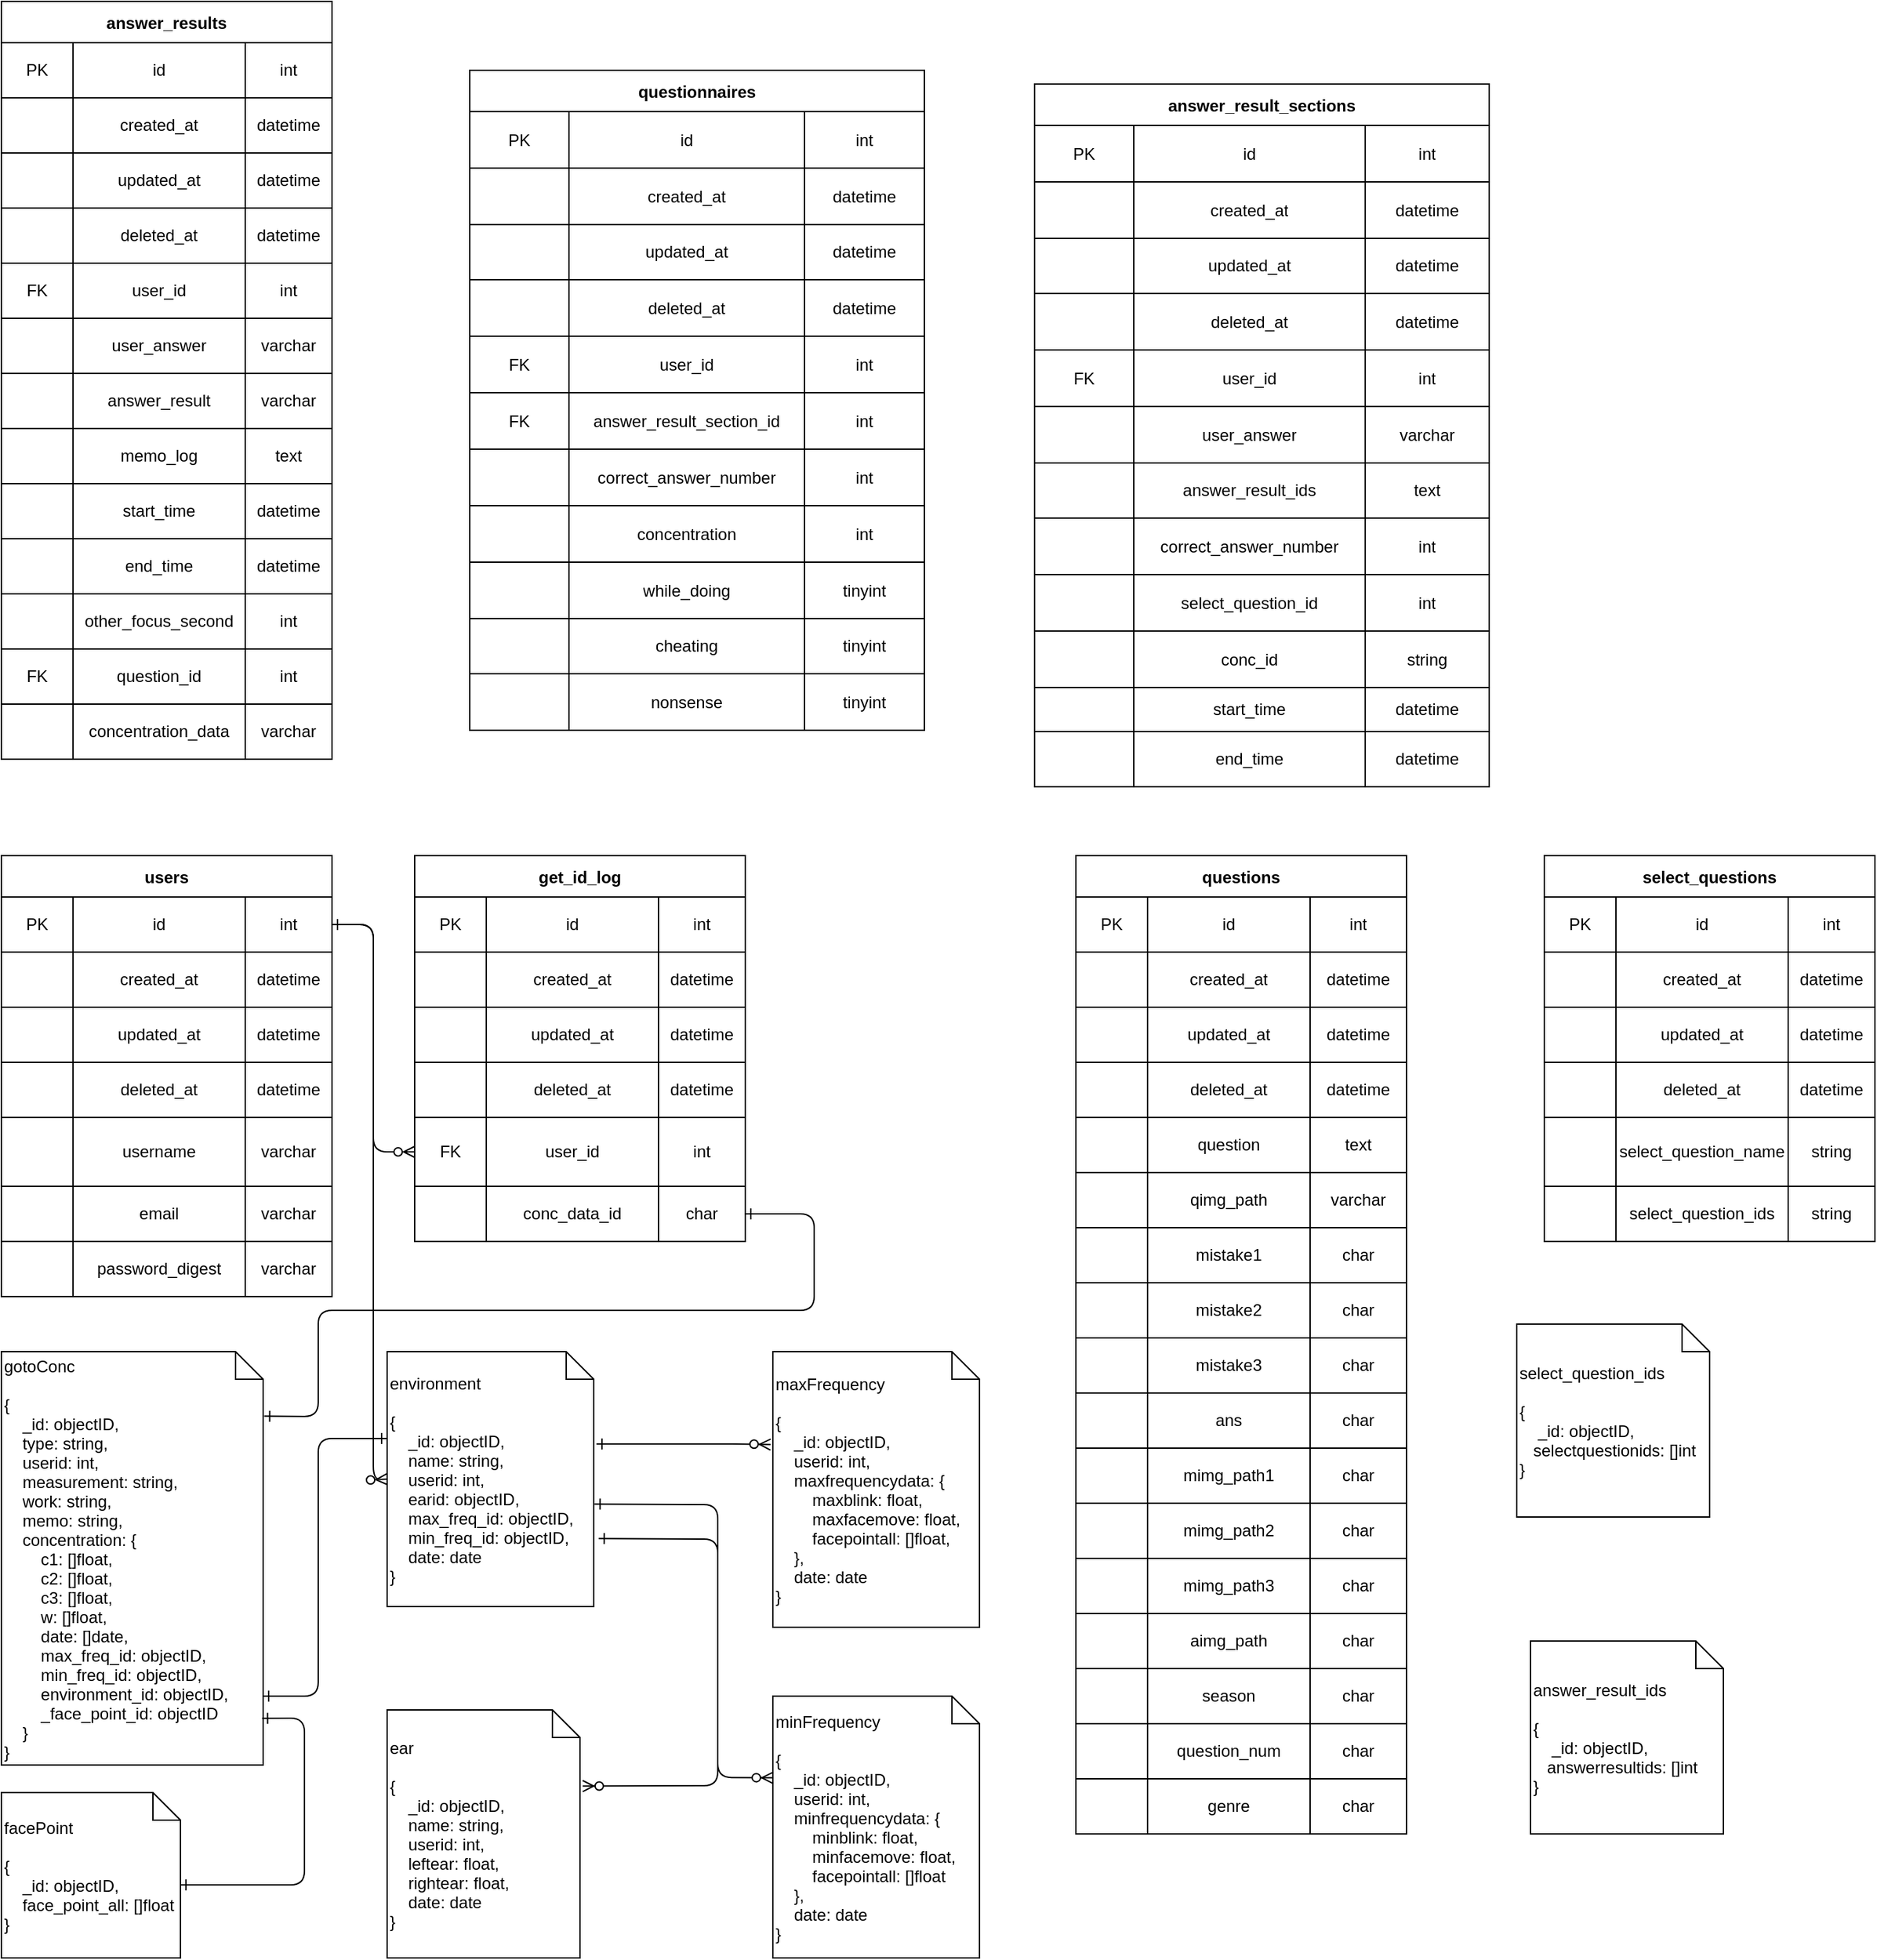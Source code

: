 <mxfile>
    <diagram id="Kf3t33IugnDqMmhTQcln" name="ページ1">
        <mxGraphModel dx="1403" dy="2289" grid="1" gridSize="10" guides="1" tooltips="1" connect="1" arrows="1" fold="1" page="1" pageScale="1" pageWidth="850" pageHeight="1100" math="0" shadow="0">
            <root>
                <mxCell id="0"/>
                <mxCell id="1" parent="0"/>
                <mxCell id="2" value="users" style="shape=table;startSize=30;container=1;collapsible=0;childLayout=tableLayout;fontStyle=1;align=center;fillColor=none;" parent="1" vertex="1">
                    <mxGeometry x="10" y="50" width="240" height="320" as="geometry"/>
                </mxCell>
                <mxCell id="3" value="" style="shape=partialRectangle;whiteSpace=wrap;collapsible=0;dropTarget=0;pointerEvents=0;fillColor=none;top=0;left=0;bottom=0;right=0;points=[[0,0.5],[1,0.5]];portConstraint=eastwest;" parent="2" vertex="1">
                    <mxGeometry y="30" width="240" height="40" as="geometry"/>
                </mxCell>
                <mxCell id="4" value="PK" style="shape=partialRectangle;whiteSpace=wrap;connectable=0;fillColor=none;top=0;left=0;bottom=0;right=0;overflow=hidden;" parent="3" vertex="1">
                    <mxGeometry width="52" height="40" as="geometry"/>
                </mxCell>
                <mxCell id="5" value="id" style="shape=partialRectangle;whiteSpace=wrap;connectable=0;fillColor=none;top=0;left=0;bottom=0;right=0;overflow=hidden;" parent="3" vertex="1">
                    <mxGeometry x="52" width="125" height="40" as="geometry"/>
                </mxCell>
                <mxCell id="6" value="int" style="shape=partialRectangle;whiteSpace=wrap;connectable=0;fillColor=none;top=0;left=0;bottom=0;right=0;overflow=hidden;" parent="3" vertex="1">
                    <mxGeometry x="177" width="63" height="40" as="geometry"/>
                </mxCell>
                <mxCell id="7" value="" style="shape=partialRectangle;whiteSpace=wrap;collapsible=0;dropTarget=0;pointerEvents=0;fillColor=none;top=0;left=0;bottom=0;right=0;points=[[0,0.5],[1,0.5]];portConstraint=eastwest;" parent="2" vertex="1">
                    <mxGeometry y="70" width="240" height="40" as="geometry"/>
                </mxCell>
                <mxCell id="8" value="" style="shape=partialRectangle;whiteSpace=wrap;connectable=0;fillColor=none;top=0;left=0;bottom=0;right=0;overflow=hidden;" parent="7" vertex="1">
                    <mxGeometry width="52" height="40" as="geometry"/>
                </mxCell>
                <mxCell id="9" value="created_at" style="shape=partialRectangle;whiteSpace=wrap;connectable=0;fillColor=none;top=0;left=0;bottom=0;right=0;overflow=hidden;" parent="7" vertex="1">
                    <mxGeometry x="52" width="125" height="40" as="geometry"/>
                </mxCell>
                <mxCell id="10" value="datetime" style="shape=partialRectangle;whiteSpace=wrap;connectable=0;fillColor=none;top=0;left=0;bottom=0;right=0;overflow=hidden;" parent="7" vertex="1">
                    <mxGeometry x="177" width="63" height="40" as="geometry"/>
                </mxCell>
                <mxCell id="11" value="" style="shape=partialRectangle;whiteSpace=wrap;collapsible=0;dropTarget=0;pointerEvents=0;fillColor=none;top=0;left=0;bottom=0;right=0;points=[[0,0.5],[1,0.5]];portConstraint=eastwest;" parent="2" vertex="1">
                    <mxGeometry y="110" width="240" height="40" as="geometry"/>
                </mxCell>
                <mxCell id="12" value="" style="shape=partialRectangle;whiteSpace=wrap;connectable=0;fillColor=none;top=0;left=0;bottom=0;right=0;overflow=hidden;" parent="11" vertex="1">
                    <mxGeometry width="52" height="40" as="geometry"/>
                </mxCell>
                <mxCell id="13" value="updated_at" style="shape=partialRectangle;whiteSpace=wrap;connectable=0;fillColor=none;top=0;left=0;bottom=0;right=0;overflow=hidden;" parent="11" vertex="1">
                    <mxGeometry x="52" width="125" height="40" as="geometry"/>
                </mxCell>
                <mxCell id="14" value="datetime" style="shape=partialRectangle;whiteSpace=wrap;connectable=0;fillColor=none;top=0;left=0;bottom=0;right=0;overflow=hidden;" parent="11" vertex="1">
                    <mxGeometry x="177" width="63" height="40" as="geometry"/>
                </mxCell>
                <mxCell id="15" value="" style="shape=partialRectangle;whiteSpace=wrap;collapsible=0;dropTarget=0;pointerEvents=0;fillColor=none;top=0;left=0;bottom=0;right=0;points=[[0,0.5],[1,0.5]];portConstraint=eastwest;" parent="2" vertex="1">
                    <mxGeometry y="150" width="240" height="40" as="geometry"/>
                </mxCell>
                <mxCell id="16" value="" style="shape=partialRectangle;whiteSpace=wrap;connectable=0;fillColor=none;top=0;left=0;bottom=0;right=0;overflow=hidden;" parent="15" vertex="1">
                    <mxGeometry width="52" height="40" as="geometry"/>
                </mxCell>
                <mxCell id="17" value="deleted_at" style="shape=partialRectangle;whiteSpace=wrap;connectable=0;fillColor=none;top=0;left=0;bottom=0;right=0;overflow=hidden;" parent="15" vertex="1">
                    <mxGeometry x="52" width="125" height="40" as="geometry"/>
                </mxCell>
                <mxCell id="18" value="datetime" style="shape=partialRectangle;whiteSpace=wrap;connectable=0;fillColor=none;top=0;left=0;bottom=0;right=0;overflow=hidden;" parent="15" vertex="1">
                    <mxGeometry x="177" width="63" height="40" as="geometry"/>
                </mxCell>
                <mxCell id="19" value="" style="shape=partialRectangle;whiteSpace=wrap;collapsible=0;dropTarget=0;pointerEvents=0;fillColor=none;top=0;left=0;bottom=0;right=0;points=[[0,0.5],[1,0.5]];portConstraint=eastwest;" parent="2" vertex="1">
                    <mxGeometry y="190" width="240" height="50" as="geometry"/>
                </mxCell>
                <mxCell id="20" value="" style="shape=partialRectangle;whiteSpace=wrap;connectable=0;fillColor=none;top=0;left=0;bottom=0;right=0;overflow=hidden;" parent="19" vertex="1">
                    <mxGeometry width="52" height="50" as="geometry"/>
                </mxCell>
                <mxCell id="21" value="username" style="shape=partialRectangle;whiteSpace=wrap;connectable=0;fillColor=none;top=0;left=0;bottom=0;right=0;overflow=hidden;" parent="19" vertex="1">
                    <mxGeometry x="52" width="125" height="50" as="geometry"/>
                </mxCell>
                <mxCell id="22" value="varchar" style="shape=partialRectangle;whiteSpace=wrap;connectable=0;fillColor=none;top=0;left=0;bottom=0;right=0;overflow=hidden;" parent="19" vertex="1">
                    <mxGeometry x="177" width="63" height="50" as="geometry"/>
                </mxCell>
                <mxCell id="23" value="" style="shape=partialRectangle;whiteSpace=wrap;collapsible=0;dropTarget=0;pointerEvents=0;fillColor=none;top=0;left=0;bottom=0;right=0;points=[[0,0.5],[1,0.5]];portConstraint=eastwest;" parent="2" vertex="1">
                    <mxGeometry y="240" width="240" height="40" as="geometry"/>
                </mxCell>
                <mxCell id="24" value="" style="shape=partialRectangle;whiteSpace=wrap;connectable=0;fillColor=none;top=0;left=0;bottom=0;right=0;overflow=hidden;" parent="23" vertex="1">
                    <mxGeometry width="52" height="40" as="geometry"/>
                </mxCell>
                <mxCell id="25" value="email" style="shape=partialRectangle;whiteSpace=wrap;connectable=0;fillColor=none;top=0;left=0;bottom=0;right=0;overflow=hidden;" parent="23" vertex="1">
                    <mxGeometry x="52" width="125" height="40" as="geometry"/>
                </mxCell>
                <mxCell id="26" value="varchar" style="shape=partialRectangle;whiteSpace=wrap;connectable=0;fillColor=none;top=0;left=0;bottom=0;right=0;overflow=hidden;" parent="23" vertex="1">
                    <mxGeometry x="177" width="63" height="40" as="geometry"/>
                </mxCell>
                <mxCell id="27" value="" style="shape=partialRectangle;whiteSpace=wrap;collapsible=0;dropTarget=0;pointerEvents=0;fillColor=none;top=0;left=0;bottom=0;right=0;points=[[0,0.5],[1,0.5]];portConstraint=eastwest;" parent="2" vertex="1">
                    <mxGeometry y="280" width="240" height="40" as="geometry"/>
                </mxCell>
                <mxCell id="28" value="" style="shape=partialRectangle;whiteSpace=wrap;connectable=0;fillColor=none;top=0;left=0;bottom=0;right=0;overflow=hidden;" parent="27" vertex="1">
                    <mxGeometry width="52" height="40" as="geometry"/>
                </mxCell>
                <mxCell id="29" value="password_digest" style="shape=partialRectangle;whiteSpace=wrap;connectable=0;fillColor=none;top=0;left=0;bottom=0;right=0;overflow=hidden;" parent="27" vertex="1">
                    <mxGeometry x="52" width="125" height="40" as="geometry"/>
                </mxCell>
                <mxCell id="30" value="varchar" style="shape=partialRectangle;whiteSpace=wrap;connectable=0;fillColor=none;top=0;left=0;bottom=0;right=0;overflow=hidden;" parent="27" vertex="1">
                    <mxGeometry x="177" width="63" height="40" as="geometry"/>
                </mxCell>
                <mxCell id="31" value="get_id_log" style="shape=table;startSize=30;container=1;collapsible=0;childLayout=tableLayout;fontStyle=1;align=center;fillColor=none;" parent="1" vertex="1">
                    <mxGeometry x="310" y="50" width="240" height="280" as="geometry"/>
                </mxCell>
                <mxCell id="32" value="" style="shape=partialRectangle;whiteSpace=wrap;collapsible=0;dropTarget=0;pointerEvents=0;fillColor=none;top=0;left=0;bottom=0;right=0;points=[[0,0.5],[1,0.5]];portConstraint=eastwest;" parent="31" vertex="1">
                    <mxGeometry y="30" width="240" height="40" as="geometry"/>
                </mxCell>
                <mxCell id="33" value="PK" style="shape=partialRectangle;whiteSpace=wrap;connectable=0;fillColor=none;top=0;left=0;bottom=0;right=0;overflow=hidden;" parent="32" vertex="1">
                    <mxGeometry width="52" height="40" as="geometry"/>
                </mxCell>
                <mxCell id="34" value="id" style="shape=partialRectangle;whiteSpace=wrap;connectable=0;fillColor=none;top=0;left=0;bottom=0;right=0;overflow=hidden;" parent="32" vertex="1">
                    <mxGeometry x="52" width="125" height="40" as="geometry"/>
                </mxCell>
                <mxCell id="35" value="int" style="shape=partialRectangle;whiteSpace=wrap;connectable=0;fillColor=none;top=0;left=0;bottom=0;right=0;overflow=hidden;" parent="32" vertex="1">
                    <mxGeometry x="177" width="63" height="40" as="geometry"/>
                </mxCell>
                <mxCell id="36" value="" style="shape=partialRectangle;whiteSpace=wrap;collapsible=0;dropTarget=0;pointerEvents=0;fillColor=none;top=0;left=0;bottom=0;right=0;points=[[0,0.5],[1,0.5]];portConstraint=eastwest;" parent="31" vertex="1">
                    <mxGeometry y="70" width="240" height="40" as="geometry"/>
                </mxCell>
                <mxCell id="37" value="" style="shape=partialRectangle;whiteSpace=wrap;connectable=0;fillColor=none;top=0;left=0;bottom=0;right=0;overflow=hidden;" parent="36" vertex="1">
                    <mxGeometry width="52" height="40" as="geometry"/>
                </mxCell>
                <mxCell id="38" value="created_at" style="shape=partialRectangle;whiteSpace=wrap;connectable=0;fillColor=none;top=0;left=0;bottom=0;right=0;overflow=hidden;" parent="36" vertex="1">
                    <mxGeometry x="52" width="125" height="40" as="geometry"/>
                </mxCell>
                <mxCell id="39" value="datetime" style="shape=partialRectangle;whiteSpace=wrap;connectable=0;fillColor=none;top=0;left=0;bottom=0;right=0;overflow=hidden;" parent="36" vertex="1">
                    <mxGeometry x="177" width="63" height="40" as="geometry"/>
                </mxCell>
                <mxCell id="40" value="" style="shape=partialRectangle;whiteSpace=wrap;collapsible=0;dropTarget=0;pointerEvents=0;fillColor=none;top=0;left=0;bottom=0;right=0;points=[[0,0.5],[1,0.5]];portConstraint=eastwest;" parent="31" vertex="1">
                    <mxGeometry y="110" width="240" height="40" as="geometry"/>
                </mxCell>
                <mxCell id="41" value="" style="shape=partialRectangle;whiteSpace=wrap;connectable=0;fillColor=none;top=0;left=0;bottom=0;right=0;overflow=hidden;" parent="40" vertex="1">
                    <mxGeometry width="52" height="40" as="geometry"/>
                </mxCell>
                <mxCell id="42" value="updated_at" style="shape=partialRectangle;whiteSpace=wrap;connectable=0;fillColor=none;top=0;left=0;bottom=0;right=0;overflow=hidden;" parent="40" vertex="1">
                    <mxGeometry x="52" width="125" height="40" as="geometry"/>
                </mxCell>
                <mxCell id="43" value="datetime" style="shape=partialRectangle;whiteSpace=wrap;connectable=0;fillColor=none;top=0;left=0;bottom=0;right=0;overflow=hidden;" parent="40" vertex="1">
                    <mxGeometry x="177" width="63" height="40" as="geometry"/>
                </mxCell>
                <mxCell id="44" value="" style="shape=partialRectangle;whiteSpace=wrap;collapsible=0;dropTarget=0;pointerEvents=0;fillColor=none;top=0;left=0;bottom=0;right=0;points=[[0,0.5],[1,0.5]];portConstraint=eastwest;" parent="31" vertex="1">
                    <mxGeometry y="150" width="240" height="40" as="geometry"/>
                </mxCell>
                <mxCell id="45" value="" style="shape=partialRectangle;whiteSpace=wrap;connectable=0;fillColor=none;top=0;left=0;bottom=0;right=0;overflow=hidden;" parent="44" vertex="1">
                    <mxGeometry width="52" height="40" as="geometry"/>
                </mxCell>
                <mxCell id="46" value="deleted_at" style="shape=partialRectangle;whiteSpace=wrap;connectable=0;fillColor=none;top=0;left=0;bottom=0;right=0;overflow=hidden;" parent="44" vertex="1">
                    <mxGeometry x="52" width="125" height="40" as="geometry"/>
                </mxCell>
                <mxCell id="47" value="datetime" style="shape=partialRectangle;whiteSpace=wrap;connectable=0;fillColor=none;top=0;left=0;bottom=0;right=0;overflow=hidden;" parent="44" vertex="1">
                    <mxGeometry x="177" width="63" height="40" as="geometry"/>
                </mxCell>
                <mxCell id="48" value="" style="shape=partialRectangle;whiteSpace=wrap;collapsible=0;dropTarget=0;pointerEvents=0;fillColor=none;top=0;left=0;bottom=0;right=0;points=[[0,0.5],[1,0.5]];portConstraint=eastwest;" parent="31" vertex="1">
                    <mxGeometry y="190" width="240" height="50" as="geometry"/>
                </mxCell>
                <mxCell id="49" value="FK" style="shape=partialRectangle;whiteSpace=wrap;connectable=0;fillColor=none;top=0;left=0;bottom=0;right=0;overflow=hidden;" parent="48" vertex="1">
                    <mxGeometry width="52" height="50" as="geometry"/>
                </mxCell>
                <mxCell id="50" value="user_id" style="shape=partialRectangle;whiteSpace=wrap;connectable=0;fillColor=none;top=0;left=0;bottom=0;right=0;overflow=hidden;" parent="48" vertex="1">
                    <mxGeometry x="52" width="125" height="50" as="geometry"/>
                </mxCell>
                <mxCell id="51" value="int" style="shape=partialRectangle;whiteSpace=wrap;connectable=0;fillColor=none;top=0;left=0;bottom=0;right=0;overflow=hidden;" parent="48" vertex="1">
                    <mxGeometry x="177" width="63" height="50" as="geometry"/>
                </mxCell>
                <mxCell id="52" value="" style="shape=partialRectangle;whiteSpace=wrap;collapsible=0;dropTarget=0;pointerEvents=0;fillColor=none;top=0;left=0;bottom=0;right=0;points=[[0,0.5],[1,0.5]];portConstraint=eastwest;" parent="31" vertex="1">
                    <mxGeometry y="240" width="240" height="40" as="geometry"/>
                </mxCell>
                <mxCell id="53" value="" style="shape=partialRectangle;whiteSpace=wrap;connectable=0;fillColor=none;top=0;left=0;bottom=0;right=0;overflow=hidden;" parent="52" vertex="1">
                    <mxGeometry width="52" height="40" as="geometry"/>
                </mxCell>
                <mxCell id="54" value="conc_data_id" style="shape=partialRectangle;whiteSpace=wrap;connectable=0;fillColor=none;top=0;left=0;bottom=0;right=0;overflow=hidden;" parent="52" vertex="1">
                    <mxGeometry x="52" width="125" height="40" as="geometry"/>
                </mxCell>
                <mxCell id="55" value="char" style="shape=partialRectangle;whiteSpace=wrap;connectable=0;fillColor=none;top=0;left=0;bottom=0;right=0;overflow=hidden;" parent="52" vertex="1">
                    <mxGeometry x="177" width="63" height="40" as="geometry"/>
                </mxCell>
                <mxCell id="63" value="" style="edgeStyle=entityRelationEdgeStyle;fontSize=12;endArrow=ERzeroToMany;startArrow=ERone;endFill=1;entryX=0;entryY=0.5;entryDx=0;entryDy=0;exitX=1;exitY=0.5;exitDx=0;exitDy=0;startFill=0;" parent="1" source="3" target="48" edge="1">
                    <mxGeometry width="100" height="100" relative="1" as="geometry">
                        <mxPoint x="270" y="420" as="sourcePoint"/>
                        <mxPoint x="420" y="580" as="targetPoint"/>
                    </mxGeometry>
                </mxCell>
                <mxCell id="64" value="gotoConc&#10;&#10;{&#10;    _id: objectID,&#10;    type: string,&#10;    userid: int,&#10;    measurement: string,&#10;    work: string,&#10;    memo: string,&#10;    concentration: {&#10;        c1: []float,&#10;        c2: []float,&#10;        c3: []float,&#10;        w: []float,&#10;        date: []date,&#10;        max_freq_id: objectID,&#10;        min_freq_id: objectID,&#10;        environment_id: objectID,&#10;        _face_point_id: objectID&#10;    }&#10;}" style="shape=note;size=20;fillColor=none;align=left;" parent="1" vertex="1">
                    <mxGeometry x="10" y="410" width="190" height="300" as="geometry"/>
                </mxCell>
                <mxCell id="68" value="maxFrequency&#10;&#10;{&#10;    _id: objectID,&#10;    userid: int,&#10;    maxfrequencydata: {&#10;        maxblink: float,&#10;        maxfacemove: float,&#10;        facepointall: []float,&#10;    },&#10;    date: date&#10;}" style="shape=note;size=20;fillColor=none;align=left;" parent="1" vertex="1">
                    <mxGeometry x="570" y="410" width="150" height="200" as="geometry"/>
                </mxCell>
                <mxCell id="69" value="minFrequency&#10;&#10;{&#10;    _id: objectID,&#10;    userid: int,&#10;    minfrequencydata: {&#10;        minblink: float,&#10;        minfacemove: float,&#10;        facepointall: []float&#10;    },&#10;    date: date&#10;}" style="shape=note;size=20;fillColor=none;align=left;" parent="1" vertex="1">
                    <mxGeometry x="570" y="660" width="150" height="190" as="geometry"/>
                </mxCell>
                <mxCell id="70" value="facePoint&#10;&#10;{&#10;    _id: objectID,&#10;    face_point_all: []float &#10;} " style="shape=note;size=20;fillColor=none;align=left;" parent="1" vertex="1">
                    <mxGeometry x="10" y="730" width="130" height="120" as="geometry"/>
                </mxCell>
                <mxCell id="72" value="environment&#10;&#10;{&#10;    _id: objectID,&#10;    name: string,&#10;    userid: int,&#10;    earid: objectID,&#10;    max_freq_id: objectID,&#10;    min_freq_id: objectID,&#10;    date: date&#10;}" style="shape=note;size=20;fillColor=none;align=left;" parent="1" vertex="1">
                    <mxGeometry x="290" y="410" width="150" height="185" as="geometry"/>
                </mxCell>
                <mxCell id="73" value="ear&#10;&#10;{&#10;    _id: objectID,&#10;    name: string,&#10;    userid: int,&#10;    leftear: float,&#10;    rightear: float,&#10;    date: date&#10;}" style="shape=note;size=20;fillColor=none;align=left;" parent="1" vertex="1">
                    <mxGeometry x="290" y="670" width="140" height="180" as="geometry"/>
                </mxCell>
                <mxCell id="75" style="edgeStyle=none;html=1;exitX=1;exitY=0.5;exitDx=0;exitDy=0;entryX=1.004;entryY=0.156;entryDx=0;entryDy=0;entryPerimeter=0;startArrow=ERone;startFill=0;endArrow=ERone;endFill=0;" parent="1" source="52" target="64" edge="1">
                    <mxGeometry relative="1" as="geometry">
                        <Array as="points">
                            <mxPoint x="600" y="310"/>
                            <mxPoint x="600" y="380"/>
                            <mxPoint x="240" y="380"/>
                            <mxPoint x="240" y="457"/>
                        </Array>
                    </mxGeometry>
                </mxCell>
                <mxCell id="78" style="edgeStyle=none;html=1;exitX=1;exitY=0.5;exitDx=0;exitDy=0;entryX=0;entryY=0.5;entryDx=0;entryDy=0;entryPerimeter=0;startArrow=ERone;startFill=0;endArrow=ERzeroToMany;endFill=1;" parent="1" source="3" target="72" edge="1">
                    <mxGeometry relative="1" as="geometry">
                        <Array as="points">
                            <mxPoint x="280" y="100"/>
                            <mxPoint x="280" y="503"/>
                        </Array>
                    </mxGeometry>
                </mxCell>
                <mxCell id="79" style="edgeStyle=none;html=1;exitX=1;exitY=0.5;exitDx=0;exitDy=0;startArrow=ERone;startFill=0;endArrow=ERone;endFill=0;" parent="1" edge="1">
                    <mxGeometry relative="1" as="geometry">
                        <mxPoint x="200" y="660" as="sourcePoint"/>
                        <mxPoint x="290" y="473" as="targetPoint"/>
                        <Array as="points">
                            <mxPoint x="240" y="660"/>
                            <mxPoint x="240" y="473"/>
                        </Array>
                    </mxGeometry>
                </mxCell>
                <mxCell id="80" style="edgeStyle=none;html=1;entryX=1.014;entryY=0.307;entryDx=0;entryDy=0;entryPerimeter=0;startArrow=ERone;startFill=0;endArrow=ERzeroToMany;endFill=1;exitX=1.004;exitY=0.598;exitDx=0;exitDy=0;exitPerimeter=0;" parent="1" source="72" target="73" edge="1">
                    <mxGeometry relative="1" as="geometry">
                        <mxPoint x="452" y="517" as="sourcePoint"/>
                        <mxPoint x="586.58" y="330.27" as="targetPoint"/>
                        <Array as="points">
                            <mxPoint x="530" y="521"/>
                            <mxPoint x="530" y="725"/>
                        </Array>
                    </mxGeometry>
                </mxCell>
                <mxCell id="81" style="edgeStyle=none;html=1;exitX=1;exitY=0.5;exitDx=0;exitDy=0;entryX=0.996;entryY=0.887;entryDx=0;entryDy=0;entryPerimeter=0;startArrow=ERone;startFill=0;endArrow=ERone;endFill=0;" parent="1" target="64" edge="1">
                    <mxGeometry relative="1" as="geometry">
                        <mxPoint x="140" y="797" as="sourcePoint"/>
                        <mxPoint x="236.58" y="610.27" as="targetPoint"/>
                        <Array as="points">
                            <mxPoint x="230" y="797"/>
                            <mxPoint x="230" y="676"/>
                        </Array>
                    </mxGeometry>
                </mxCell>
                <mxCell id="82" style="edgeStyle=none;html=1;entryX=-0.011;entryY=0.337;entryDx=0;entryDy=0;entryPerimeter=0;startArrow=ERone;startFill=0;endArrow=ERzeroToMany;endFill=1;exitX=1.013;exitY=0.362;exitDx=0;exitDy=0;exitPerimeter=0;" parent="1" source="72" target="68" edge="1">
                    <mxGeometry relative="1" as="geometry">
                        <mxPoint x="491" y="527" as="sourcePoint"/>
                        <mxPoint x="512.66" y="735.26" as="targetPoint"/>
                        <Array as="points">
                            <mxPoint x="550" y="477"/>
                        </Array>
                    </mxGeometry>
                </mxCell>
                <mxCell id="83" style="edgeStyle=none;html=1;entryX=0;entryY=0.312;entryDx=0;entryDy=0;entryPerimeter=0;startArrow=ERone;startFill=0;endArrow=ERzeroToMany;endFill=1;exitX=1.024;exitY=0.733;exitDx=0;exitDy=0;exitPerimeter=0;" parent="1" source="72" target="69" edge="1">
                    <mxGeometry relative="1" as="geometry">
                        <mxPoint x="452" y="546" as="sourcePoint"/>
                        <mxPoint x="597.25" y="487.4" as="targetPoint"/>
                        <Array as="points">
                            <mxPoint x="530" y="546"/>
                            <mxPoint x="530" y="719"/>
                        </Array>
                    </mxGeometry>
                </mxCell>
                <mxCell id="84" value="answer_results" style="shape=table;startSize=30;container=1;collapsible=0;childLayout=tableLayout;fontStyle=1;align=center;fillColor=none;" parent="1" vertex="1">
                    <mxGeometry x="10" y="-570" width="240" height="550" as="geometry"/>
                </mxCell>
                <mxCell id="85" value="" style="shape=partialRectangle;whiteSpace=wrap;collapsible=0;dropTarget=0;pointerEvents=0;fillColor=none;top=0;left=0;bottom=0;right=0;points=[[0,0.5],[1,0.5]];portConstraint=eastwest;" parent="84" vertex="1">
                    <mxGeometry y="30" width="240" height="40" as="geometry"/>
                </mxCell>
                <mxCell id="86" value="PK" style="shape=partialRectangle;whiteSpace=wrap;connectable=0;fillColor=none;top=0;left=0;bottom=0;right=0;overflow=hidden;" parent="85" vertex="1">
                    <mxGeometry width="52" height="40" as="geometry"/>
                </mxCell>
                <mxCell id="87" value="id" style="shape=partialRectangle;whiteSpace=wrap;connectable=0;fillColor=none;top=0;left=0;bottom=0;right=0;overflow=hidden;" parent="85" vertex="1">
                    <mxGeometry x="52" width="125" height="40" as="geometry"/>
                </mxCell>
                <mxCell id="88" value="int" style="shape=partialRectangle;whiteSpace=wrap;connectable=0;fillColor=none;top=0;left=0;bottom=0;right=0;overflow=hidden;" parent="85" vertex="1">
                    <mxGeometry x="177" width="63" height="40" as="geometry"/>
                </mxCell>
                <mxCell id="89" value="" style="shape=partialRectangle;whiteSpace=wrap;collapsible=0;dropTarget=0;pointerEvents=0;fillColor=none;top=0;left=0;bottom=0;right=0;points=[[0,0.5],[1,0.5]];portConstraint=eastwest;" parent="84" vertex="1">
                    <mxGeometry y="70" width="240" height="40" as="geometry"/>
                </mxCell>
                <mxCell id="90" value="" style="shape=partialRectangle;whiteSpace=wrap;connectable=0;fillColor=none;top=0;left=0;bottom=0;right=0;overflow=hidden;" parent="89" vertex="1">
                    <mxGeometry width="52" height="40" as="geometry"/>
                </mxCell>
                <mxCell id="91" value="created_at" style="shape=partialRectangle;whiteSpace=wrap;connectable=0;fillColor=none;top=0;left=0;bottom=0;right=0;overflow=hidden;" parent="89" vertex="1">
                    <mxGeometry x="52" width="125" height="40" as="geometry"/>
                </mxCell>
                <mxCell id="92" value="datetime" style="shape=partialRectangle;whiteSpace=wrap;connectable=0;fillColor=none;top=0;left=0;bottom=0;right=0;overflow=hidden;" parent="89" vertex="1">
                    <mxGeometry x="177" width="63" height="40" as="geometry"/>
                </mxCell>
                <mxCell id="93" value="" style="shape=partialRectangle;whiteSpace=wrap;collapsible=0;dropTarget=0;pointerEvents=0;fillColor=none;top=0;left=0;bottom=0;right=0;points=[[0,0.5],[1,0.5]];portConstraint=eastwest;" parent="84" vertex="1">
                    <mxGeometry y="110" width="240" height="40" as="geometry"/>
                </mxCell>
                <mxCell id="94" value="" style="shape=partialRectangle;whiteSpace=wrap;connectable=0;fillColor=none;top=0;left=0;bottom=0;right=0;overflow=hidden;" parent="93" vertex="1">
                    <mxGeometry width="52" height="40" as="geometry"/>
                </mxCell>
                <mxCell id="95" value="updated_at" style="shape=partialRectangle;whiteSpace=wrap;connectable=0;fillColor=none;top=0;left=0;bottom=0;right=0;overflow=hidden;" parent="93" vertex="1">
                    <mxGeometry x="52" width="125" height="40" as="geometry"/>
                </mxCell>
                <mxCell id="96" value="datetime" style="shape=partialRectangle;whiteSpace=wrap;connectable=0;fillColor=none;top=0;left=0;bottom=0;right=0;overflow=hidden;" parent="93" vertex="1">
                    <mxGeometry x="177" width="63" height="40" as="geometry"/>
                </mxCell>
                <mxCell id="97" value="" style="shape=partialRectangle;whiteSpace=wrap;collapsible=0;dropTarget=0;pointerEvents=0;fillColor=none;top=0;left=0;bottom=0;right=0;points=[[0,0.5],[1,0.5]];portConstraint=eastwest;" parent="84" vertex="1">
                    <mxGeometry y="150" width="240" height="40" as="geometry"/>
                </mxCell>
                <mxCell id="98" value="" style="shape=partialRectangle;whiteSpace=wrap;connectable=0;fillColor=none;top=0;left=0;bottom=0;right=0;overflow=hidden;" parent="97" vertex="1">
                    <mxGeometry width="52" height="40" as="geometry"/>
                </mxCell>
                <mxCell id="99" value="deleted_at" style="shape=partialRectangle;whiteSpace=wrap;connectable=0;fillColor=none;top=0;left=0;bottom=0;right=0;overflow=hidden;" parent="97" vertex="1">
                    <mxGeometry x="52" width="125" height="40" as="geometry"/>
                </mxCell>
                <mxCell id="100" value="datetime" style="shape=partialRectangle;whiteSpace=wrap;connectable=0;fillColor=none;top=0;left=0;bottom=0;right=0;overflow=hidden;" parent="97" vertex="1">
                    <mxGeometry x="177" width="63" height="40" as="geometry"/>
                </mxCell>
                <mxCell id="101" value="" style="shape=partialRectangle;whiteSpace=wrap;collapsible=0;dropTarget=0;pointerEvents=0;fillColor=none;top=0;left=0;bottom=0;right=0;points=[[0,0.5],[1,0.5]];portConstraint=eastwest;" parent="84" vertex="1">
                    <mxGeometry y="190" width="240" height="40" as="geometry"/>
                </mxCell>
                <mxCell id="102" value="FK" style="shape=partialRectangle;whiteSpace=wrap;connectable=0;fillColor=none;top=0;left=0;bottom=0;right=0;overflow=hidden;" parent="101" vertex="1">
                    <mxGeometry width="52" height="40" as="geometry"/>
                </mxCell>
                <mxCell id="103" value="user_id" style="shape=partialRectangle;whiteSpace=wrap;connectable=0;fillColor=none;top=0;left=0;bottom=0;right=0;overflow=hidden;" parent="101" vertex="1">
                    <mxGeometry x="52" width="125" height="40" as="geometry"/>
                </mxCell>
                <mxCell id="104" value="int" style="shape=partialRectangle;whiteSpace=wrap;connectable=0;fillColor=none;top=0;left=0;bottom=0;right=0;overflow=hidden;" parent="101" vertex="1">
                    <mxGeometry x="177" width="63" height="40" as="geometry"/>
                </mxCell>
                <mxCell id="105" value="" style="shape=partialRectangle;whiteSpace=wrap;collapsible=0;dropTarget=0;pointerEvents=0;fillColor=none;top=0;left=0;bottom=0;right=0;points=[[0,0.5],[1,0.5]];portConstraint=eastwest;" parent="84" vertex="1">
                    <mxGeometry y="230" width="240" height="40" as="geometry"/>
                </mxCell>
                <mxCell id="106" value="" style="shape=partialRectangle;whiteSpace=wrap;connectable=0;fillColor=none;top=0;left=0;bottom=0;right=0;overflow=hidden;" parent="105" vertex="1">
                    <mxGeometry width="52" height="40" as="geometry"/>
                </mxCell>
                <mxCell id="107" value="user_answer" style="shape=partialRectangle;whiteSpace=wrap;connectable=0;fillColor=none;top=0;left=0;bottom=0;right=0;overflow=hidden;" parent="105" vertex="1">
                    <mxGeometry x="52" width="125" height="40" as="geometry"/>
                </mxCell>
                <mxCell id="108" value="varchar" style="shape=partialRectangle;whiteSpace=wrap;connectable=0;fillColor=none;top=0;left=0;bottom=0;right=0;overflow=hidden;" parent="105" vertex="1">
                    <mxGeometry x="177" width="63" height="40" as="geometry"/>
                </mxCell>
                <mxCell id="109" value="" style="shape=partialRectangle;whiteSpace=wrap;collapsible=0;dropTarget=0;pointerEvents=0;fillColor=none;top=0;left=0;bottom=0;right=0;points=[[0,0.5],[1,0.5]];portConstraint=eastwest;" parent="84" vertex="1">
                    <mxGeometry y="270" width="240" height="40" as="geometry"/>
                </mxCell>
                <mxCell id="110" value="" style="shape=partialRectangle;whiteSpace=wrap;connectable=0;fillColor=none;top=0;left=0;bottom=0;right=0;overflow=hidden;" parent="109" vertex="1">
                    <mxGeometry width="52" height="40" as="geometry"/>
                </mxCell>
                <mxCell id="111" value="answer_result" style="shape=partialRectangle;whiteSpace=wrap;connectable=0;fillColor=none;top=0;left=0;bottom=0;right=0;overflow=hidden;" parent="109" vertex="1">
                    <mxGeometry x="52" width="125" height="40" as="geometry"/>
                </mxCell>
                <mxCell id="112" value="varchar" style="shape=partialRectangle;whiteSpace=wrap;connectable=0;fillColor=none;top=0;left=0;bottom=0;right=0;overflow=hidden;" parent="109" vertex="1">
                    <mxGeometry x="177" width="63" height="40" as="geometry"/>
                </mxCell>
                <mxCell id="113" value="" style="shape=partialRectangle;whiteSpace=wrap;collapsible=0;dropTarget=0;pointerEvents=0;fillColor=none;top=0;left=0;bottom=0;right=0;points=[[0,0.5],[1,0.5]];portConstraint=eastwest;" parent="84" vertex="1">
                    <mxGeometry y="310" width="240" height="40" as="geometry"/>
                </mxCell>
                <mxCell id="114" value="" style="shape=partialRectangle;whiteSpace=wrap;connectable=0;fillColor=none;top=0;left=0;bottom=0;right=0;overflow=hidden;" parent="113" vertex="1">
                    <mxGeometry width="52" height="40" as="geometry"/>
                </mxCell>
                <mxCell id="115" value="memo_log" style="shape=partialRectangle;whiteSpace=wrap;connectable=0;fillColor=none;top=0;left=0;bottom=0;right=0;overflow=hidden;" parent="113" vertex="1">
                    <mxGeometry x="52" width="125" height="40" as="geometry"/>
                </mxCell>
                <mxCell id="116" value="text" style="shape=partialRectangle;whiteSpace=wrap;connectable=0;fillColor=none;top=0;left=0;bottom=0;right=0;overflow=hidden;" parent="113" vertex="1">
                    <mxGeometry x="177" width="63" height="40" as="geometry"/>
                </mxCell>
                <mxCell id="117" value="" style="shape=partialRectangle;whiteSpace=wrap;collapsible=0;dropTarget=0;pointerEvents=0;fillColor=none;top=0;left=0;bottom=0;right=0;points=[[0,0.5],[1,0.5]];portConstraint=eastwest;" parent="84" vertex="1">
                    <mxGeometry y="350" width="240" height="40" as="geometry"/>
                </mxCell>
                <mxCell id="118" value="" style="shape=partialRectangle;whiteSpace=wrap;connectable=0;fillColor=none;top=0;left=0;bottom=0;right=0;overflow=hidden;" parent="117" vertex="1">
                    <mxGeometry width="52" height="40" as="geometry"/>
                </mxCell>
                <mxCell id="119" value="start_time" style="shape=partialRectangle;whiteSpace=wrap;connectable=0;fillColor=none;top=0;left=0;bottom=0;right=0;overflow=hidden;" parent="117" vertex="1">
                    <mxGeometry x="52" width="125" height="40" as="geometry"/>
                </mxCell>
                <mxCell id="120" value="datetime" style="shape=partialRectangle;whiteSpace=wrap;connectable=0;fillColor=none;top=0;left=0;bottom=0;right=0;overflow=hidden;" parent="117" vertex="1">
                    <mxGeometry x="177" width="63" height="40" as="geometry"/>
                </mxCell>
                <mxCell id="121" value="" style="shape=partialRectangle;whiteSpace=wrap;collapsible=0;dropTarget=0;pointerEvents=0;fillColor=none;top=0;left=0;bottom=0;right=0;points=[[0,0.5],[1,0.5]];portConstraint=eastwest;" parent="84" vertex="1">
                    <mxGeometry y="390" width="240" height="40" as="geometry"/>
                </mxCell>
                <mxCell id="122" value="" style="shape=partialRectangle;whiteSpace=wrap;connectable=0;fillColor=none;top=0;left=0;bottom=0;right=0;overflow=hidden;" parent="121" vertex="1">
                    <mxGeometry width="52" height="40" as="geometry"/>
                </mxCell>
                <mxCell id="123" value="end_time" style="shape=partialRectangle;whiteSpace=wrap;connectable=0;fillColor=none;top=0;left=0;bottom=0;right=0;overflow=hidden;" parent="121" vertex="1">
                    <mxGeometry x="52" width="125" height="40" as="geometry"/>
                </mxCell>
                <mxCell id="124" value="datetime" style="shape=partialRectangle;whiteSpace=wrap;connectable=0;fillColor=none;top=0;left=0;bottom=0;right=0;overflow=hidden;" parent="121" vertex="1">
                    <mxGeometry x="177" width="63" height="40" as="geometry"/>
                </mxCell>
                <mxCell id="125" value="" style="shape=partialRectangle;whiteSpace=wrap;collapsible=0;dropTarget=0;pointerEvents=0;fillColor=none;top=0;left=0;bottom=0;right=0;points=[[0,0.5],[1,0.5]];portConstraint=eastwest;" parent="84" vertex="1">
                    <mxGeometry y="430" width="240" height="40" as="geometry"/>
                </mxCell>
                <mxCell id="126" value="" style="shape=partialRectangle;whiteSpace=wrap;connectable=0;fillColor=none;top=0;left=0;bottom=0;right=0;overflow=hidden;" parent="125" vertex="1">
                    <mxGeometry width="52" height="40" as="geometry"/>
                </mxCell>
                <mxCell id="127" value="other_focus_second" style="shape=partialRectangle;whiteSpace=wrap;connectable=0;fillColor=none;top=0;left=0;bottom=0;right=0;overflow=hidden;" parent="125" vertex="1">
                    <mxGeometry x="52" width="125" height="40" as="geometry"/>
                </mxCell>
                <mxCell id="128" value="int" style="shape=partialRectangle;whiteSpace=wrap;connectable=0;fillColor=none;top=0;left=0;bottom=0;right=0;overflow=hidden;" parent="125" vertex="1">
                    <mxGeometry x="177" width="63" height="40" as="geometry"/>
                </mxCell>
                <mxCell id="129" value="" style="shape=partialRectangle;whiteSpace=wrap;collapsible=0;dropTarget=0;pointerEvents=0;fillColor=none;top=0;left=0;bottom=0;right=0;points=[[0,0.5],[1,0.5]];portConstraint=eastwest;" parent="84" vertex="1">
                    <mxGeometry y="470" width="240" height="40" as="geometry"/>
                </mxCell>
                <mxCell id="130" value="FK" style="shape=partialRectangle;whiteSpace=wrap;connectable=0;fillColor=none;top=0;left=0;bottom=0;right=0;overflow=hidden;" parent="129" vertex="1">
                    <mxGeometry width="52" height="40" as="geometry"/>
                </mxCell>
                <mxCell id="131" value="question_id" style="shape=partialRectangle;whiteSpace=wrap;connectable=0;fillColor=none;top=0;left=0;bottom=0;right=0;overflow=hidden;" parent="129" vertex="1">
                    <mxGeometry x="52" width="125" height="40" as="geometry"/>
                </mxCell>
                <mxCell id="132" value="int" style="shape=partialRectangle;whiteSpace=wrap;connectable=0;fillColor=none;top=0;left=0;bottom=0;right=0;overflow=hidden;" parent="129" vertex="1">
                    <mxGeometry x="177" width="63" height="40" as="geometry"/>
                </mxCell>
                <mxCell id="133" value="" style="shape=partialRectangle;whiteSpace=wrap;collapsible=0;dropTarget=0;pointerEvents=0;fillColor=none;top=0;left=0;bottom=0;right=0;points=[[0,0.5],[1,0.5]];portConstraint=eastwest;" parent="84" vertex="1">
                    <mxGeometry y="510" width="240" height="40" as="geometry"/>
                </mxCell>
                <mxCell id="134" value="" style="shape=partialRectangle;whiteSpace=wrap;connectable=0;fillColor=none;top=0;left=0;bottom=0;right=0;overflow=hidden;" parent="133" vertex="1">
                    <mxGeometry width="52" height="40" as="geometry"/>
                </mxCell>
                <mxCell id="135" value="concentration_data" style="shape=partialRectangle;whiteSpace=wrap;connectable=0;fillColor=none;top=0;left=0;bottom=0;right=0;overflow=hidden;" parent="133" vertex="1">
                    <mxGeometry x="52" width="125" height="40" as="geometry"/>
                </mxCell>
                <mxCell id="136" value="varchar" style="shape=partialRectangle;whiteSpace=wrap;connectable=0;fillColor=none;top=0;left=0;bottom=0;right=0;overflow=hidden;" parent="133" vertex="1">
                    <mxGeometry x="177" width="63" height="40" as="geometry"/>
                </mxCell>
                <mxCell id="137" value="questions" style="shape=table;startSize=30;container=1;collapsible=0;childLayout=tableLayout;fontStyle=1;align=center;fillColor=none;" parent="1" vertex="1">
                    <mxGeometry x="790" y="50" width="240" height="710" as="geometry"/>
                </mxCell>
                <mxCell id="138" value="" style="shape=partialRectangle;whiteSpace=wrap;collapsible=0;dropTarget=0;pointerEvents=0;fillColor=none;top=0;left=0;bottom=0;right=0;points=[[0,0.5],[1,0.5]];portConstraint=eastwest;" parent="137" vertex="1">
                    <mxGeometry y="30" width="240" height="40" as="geometry"/>
                </mxCell>
                <mxCell id="139" value="PK" style="shape=partialRectangle;whiteSpace=wrap;connectable=0;fillColor=none;top=0;left=0;bottom=0;right=0;overflow=hidden;" parent="138" vertex="1">
                    <mxGeometry width="52" height="40" as="geometry"/>
                </mxCell>
                <mxCell id="140" value="id" style="shape=partialRectangle;whiteSpace=wrap;connectable=0;fillColor=none;top=0;left=0;bottom=0;right=0;overflow=hidden;" parent="138" vertex="1">
                    <mxGeometry x="52" width="118" height="40" as="geometry"/>
                </mxCell>
                <mxCell id="141" value="int" style="shape=partialRectangle;whiteSpace=wrap;connectable=0;fillColor=none;top=0;left=0;bottom=0;right=0;overflow=hidden;" parent="138" vertex="1">
                    <mxGeometry x="170" width="70" height="40" as="geometry"/>
                </mxCell>
                <mxCell id="142" value="" style="shape=partialRectangle;whiteSpace=wrap;collapsible=0;dropTarget=0;pointerEvents=0;fillColor=none;top=0;left=0;bottom=0;right=0;points=[[0,0.5],[1,0.5]];portConstraint=eastwest;" parent="137" vertex="1">
                    <mxGeometry y="70" width="240" height="40" as="geometry"/>
                </mxCell>
                <mxCell id="143" value="" style="shape=partialRectangle;whiteSpace=wrap;connectable=0;fillColor=none;top=0;left=0;bottom=0;right=0;overflow=hidden;" parent="142" vertex="1">
                    <mxGeometry width="52" height="40" as="geometry"/>
                </mxCell>
                <mxCell id="144" value="created_at" style="shape=partialRectangle;whiteSpace=wrap;connectable=0;fillColor=none;top=0;left=0;bottom=0;right=0;overflow=hidden;" parent="142" vertex="1">
                    <mxGeometry x="52" width="118" height="40" as="geometry"/>
                </mxCell>
                <mxCell id="145" value="datetime" style="shape=partialRectangle;whiteSpace=wrap;connectable=0;fillColor=none;top=0;left=0;bottom=0;right=0;overflow=hidden;" parent="142" vertex="1">
                    <mxGeometry x="170" width="70" height="40" as="geometry"/>
                </mxCell>
                <mxCell id="146" value="" style="shape=partialRectangle;whiteSpace=wrap;collapsible=0;dropTarget=0;pointerEvents=0;fillColor=none;top=0;left=0;bottom=0;right=0;points=[[0,0.5],[1,0.5]];portConstraint=eastwest;" parent="137" vertex="1">
                    <mxGeometry y="110" width="240" height="40" as="geometry"/>
                </mxCell>
                <mxCell id="147" value="" style="shape=partialRectangle;whiteSpace=wrap;connectable=0;fillColor=none;top=0;left=0;bottom=0;right=0;overflow=hidden;" parent="146" vertex="1">
                    <mxGeometry width="52" height="40" as="geometry"/>
                </mxCell>
                <mxCell id="148" value="updated_at" style="shape=partialRectangle;whiteSpace=wrap;connectable=0;fillColor=none;top=0;left=0;bottom=0;right=0;overflow=hidden;" parent="146" vertex="1">
                    <mxGeometry x="52" width="118" height="40" as="geometry"/>
                </mxCell>
                <mxCell id="149" value="datetime" style="shape=partialRectangle;whiteSpace=wrap;connectable=0;fillColor=none;top=0;left=0;bottom=0;right=0;overflow=hidden;" parent="146" vertex="1">
                    <mxGeometry x="170" width="70" height="40" as="geometry"/>
                </mxCell>
                <mxCell id="150" value="" style="shape=partialRectangle;whiteSpace=wrap;collapsible=0;dropTarget=0;pointerEvents=0;fillColor=none;top=0;left=0;bottom=0;right=0;points=[[0,0.5],[1,0.5]];portConstraint=eastwest;" parent="137" vertex="1">
                    <mxGeometry y="150" width="240" height="40" as="geometry"/>
                </mxCell>
                <mxCell id="151" value="" style="shape=partialRectangle;whiteSpace=wrap;connectable=0;fillColor=none;top=0;left=0;bottom=0;right=0;overflow=hidden;" parent="150" vertex="1">
                    <mxGeometry width="52" height="40" as="geometry"/>
                </mxCell>
                <mxCell id="152" value="deleted_at" style="shape=partialRectangle;whiteSpace=wrap;connectable=0;fillColor=none;top=0;left=0;bottom=0;right=0;overflow=hidden;" parent="150" vertex="1">
                    <mxGeometry x="52" width="118" height="40" as="geometry"/>
                </mxCell>
                <mxCell id="153" value="datetime" style="shape=partialRectangle;whiteSpace=wrap;connectable=0;fillColor=none;top=0;left=0;bottom=0;right=0;overflow=hidden;" parent="150" vertex="1">
                    <mxGeometry x="170" width="70" height="40" as="geometry"/>
                </mxCell>
                <mxCell id="154" value="" style="shape=partialRectangle;whiteSpace=wrap;collapsible=0;dropTarget=0;pointerEvents=0;fillColor=none;top=0;left=0;bottom=0;right=0;points=[[0,0.5],[1,0.5]];portConstraint=eastwest;" parent="137" vertex="1">
                    <mxGeometry y="190" width="240" height="40" as="geometry"/>
                </mxCell>
                <mxCell id="155" value="" style="shape=partialRectangle;whiteSpace=wrap;connectable=0;fillColor=none;top=0;left=0;bottom=0;right=0;overflow=hidden;" parent="154" vertex="1">
                    <mxGeometry width="52" height="40" as="geometry"/>
                </mxCell>
                <mxCell id="156" value="question" style="shape=partialRectangle;whiteSpace=wrap;connectable=0;fillColor=none;top=0;left=0;bottom=0;right=0;overflow=hidden;" parent="154" vertex="1">
                    <mxGeometry x="52" width="118" height="40" as="geometry"/>
                </mxCell>
                <mxCell id="157" value="text" style="shape=partialRectangle;whiteSpace=wrap;connectable=0;fillColor=none;top=0;left=0;bottom=0;right=0;overflow=hidden;" parent="154" vertex="1">
                    <mxGeometry x="170" width="70" height="40" as="geometry"/>
                </mxCell>
                <mxCell id="158" value="" style="shape=partialRectangle;whiteSpace=wrap;collapsible=0;dropTarget=0;pointerEvents=0;fillColor=none;top=0;left=0;bottom=0;right=0;points=[[0,0.5],[1,0.5]];portConstraint=eastwest;" parent="137" vertex="1">
                    <mxGeometry y="230" width="240" height="40" as="geometry"/>
                </mxCell>
                <mxCell id="159" value="" style="shape=partialRectangle;whiteSpace=wrap;connectable=0;fillColor=none;top=0;left=0;bottom=0;right=0;overflow=hidden;" parent="158" vertex="1">
                    <mxGeometry width="52" height="40" as="geometry"/>
                </mxCell>
                <mxCell id="160" value="qimg_path" style="shape=partialRectangle;whiteSpace=wrap;connectable=0;fillColor=none;top=0;left=0;bottom=0;right=0;overflow=hidden;" parent="158" vertex="1">
                    <mxGeometry x="52" width="118" height="40" as="geometry"/>
                </mxCell>
                <mxCell id="161" value="varchar" style="shape=partialRectangle;whiteSpace=wrap;connectable=0;fillColor=none;top=0;left=0;bottom=0;right=0;overflow=hidden;" parent="158" vertex="1">
                    <mxGeometry x="170" width="70" height="40" as="geometry"/>
                </mxCell>
                <mxCell id="162" value="" style="shape=partialRectangle;whiteSpace=wrap;collapsible=0;dropTarget=0;pointerEvents=0;fillColor=none;top=0;left=0;bottom=0;right=0;points=[[0,0.5],[1,0.5]];portConstraint=eastwest;" parent="137" vertex="1">
                    <mxGeometry y="270" width="240" height="40" as="geometry"/>
                </mxCell>
                <mxCell id="163" value="" style="shape=partialRectangle;whiteSpace=wrap;connectable=0;fillColor=none;top=0;left=0;bottom=0;right=0;overflow=hidden;" parent="162" vertex="1">
                    <mxGeometry width="52" height="40" as="geometry"/>
                </mxCell>
                <mxCell id="164" value="mistake1" style="shape=partialRectangle;whiteSpace=wrap;connectable=0;fillColor=none;top=0;left=0;bottom=0;right=0;overflow=hidden;" parent="162" vertex="1">
                    <mxGeometry x="52" width="118" height="40" as="geometry"/>
                </mxCell>
                <mxCell id="165" value="char" style="shape=partialRectangle;whiteSpace=wrap;connectable=0;fillColor=none;top=0;left=0;bottom=0;right=0;overflow=hidden;" parent="162" vertex="1">
                    <mxGeometry x="170" width="70" height="40" as="geometry"/>
                </mxCell>
                <mxCell id="166" value="" style="shape=partialRectangle;whiteSpace=wrap;collapsible=0;dropTarget=0;pointerEvents=0;fillColor=none;top=0;left=0;bottom=0;right=0;points=[[0,0.5],[1,0.5]];portConstraint=eastwest;" parent="137" vertex="1">
                    <mxGeometry y="310" width="240" height="40" as="geometry"/>
                </mxCell>
                <mxCell id="167" value="" style="shape=partialRectangle;whiteSpace=wrap;connectable=0;fillColor=none;top=0;left=0;bottom=0;right=0;overflow=hidden;" parent="166" vertex="1">
                    <mxGeometry width="52" height="40" as="geometry"/>
                </mxCell>
                <mxCell id="168" value="mistake2" style="shape=partialRectangle;whiteSpace=wrap;connectable=0;fillColor=none;top=0;left=0;bottom=0;right=0;overflow=hidden;" parent="166" vertex="1">
                    <mxGeometry x="52" width="118" height="40" as="geometry"/>
                </mxCell>
                <mxCell id="169" value="char" style="shape=partialRectangle;whiteSpace=wrap;connectable=0;fillColor=none;top=0;left=0;bottom=0;right=0;overflow=hidden;" parent="166" vertex="1">
                    <mxGeometry x="170" width="70" height="40" as="geometry"/>
                </mxCell>
                <mxCell id="170" value="" style="shape=partialRectangle;whiteSpace=wrap;collapsible=0;dropTarget=0;pointerEvents=0;fillColor=none;top=0;left=0;bottom=0;right=0;points=[[0,0.5],[1,0.5]];portConstraint=eastwest;" parent="137" vertex="1">
                    <mxGeometry y="350" width="240" height="40" as="geometry"/>
                </mxCell>
                <mxCell id="171" value="" style="shape=partialRectangle;whiteSpace=wrap;connectable=0;fillColor=none;top=0;left=0;bottom=0;right=0;overflow=hidden;" parent="170" vertex="1">
                    <mxGeometry width="52" height="40" as="geometry"/>
                </mxCell>
                <mxCell id="172" value="mistake3" style="shape=partialRectangle;whiteSpace=wrap;connectable=0;fillColor=none;top=0;left=0;bottom=0;right=0;overflow=hidden;" parent="170" vertex="1">
                    <mxGeometry x="52" width="118" height="40" as="geometry"/>
                </mxCell>
                <mxCell id="173" value="char" style="shape=partialRectangle;whiteSpace=wrap;connectable=0;fillColor=none;top=0;left=0;bottom=0;right=0;overflow=hidden;" parent="170" vertex="1">
                    <mxGeometry x="170" width="70" height="40" as="geometry"/>
                </mxCell>
                <mxCell id="174" value="" style="shape=partialRectangle;whiteSpace=wrap;collapsible=0;dropTarget=0;pointerEvents=0;fillColor=none;top=0;left=0;bottom=0;right=0;points=[[0,0.5],[1,0.5]];portConstraint=eastwest;" parent="137" vertex="1">
                    <mxGeometry y="390" width="240" height="40" as="geometry"/>
                </mxCell>
                <mxCell id="175" value="" style="shape=partialRectangle;whiteSpace=wrap;connectable=0;fillColor=none;top=0;left=0;bottom=0;right=0;overflow=hidden;" parent="174" vertex="1">
                    <mxGeometry width="52" height="40" as="geometry"/>
                </mxCell>
                <mxCell id="176" value="ans" style="shape=partialRectangle;whiteSpace=wrap;connectable=0;fillColor=none;top=0;left=0;bottom=0;right=0;overflow=hidden;" parent="174" vertex="1">
                    <mxGeometry x="52" width="118" height="40" as="geometry"/>
                </mxCell>
                <mxCell id="177" value="char" style="shape=partialRectangle;whiteSpace=wrap;connectable=0;fillColor=none;top=0;left=0;bottom=0;right=0;overflow=hidden;" parent="174" vertex="1">
                    <mxGeometry x="170" width="70" height="40" as="geometry"/>
                </mxCell>
                <mxCell id="178" value="" style="shape=partialRectangle;whiteSpace=wrap;collapsible=0;dropTarget=0;pointerEvents=0;fillColor=none;top=0;left=0;bottom=0;right=0;points=[[0,0.5],[1,0.5]];portConstraint=eastwest;" parent="137" vertex="1">
                    <mxGeometry y="430" width="240" height="40" as="geometry"/>
                </mxCell>
                <mxCell id="179" value="" style="shape=partialRectangle;whiteSpace=wrap;connectable=0;fillColor=none;top=0;left=0;bottom=0;right=0;overflow=hidden;" parent="178" vertex="1">
                    <mxGeometry width="52" height="40" as="geometry"/>
                </mxCell>
                <mxCell id="180" value="mimg_path1" style="shape=partialRectangle;whiteSpace=wrap;connectable=0;fillColor=none;top=0;left=0;bottom=0;right=0;overflow=hidden;" parent="178" vertex="1">
                    <mxGeometry x="52" width="118" height="40" as="geometry"/>
                </mxCell>
                <mxCell id="181" value="char" style="shape=partialRectangle;whiteSpace=wrap;connectable=0;fillColor=none;top=0;left=0;bottom=0;right=0;overflow=hidden;" parent="178" vertex="1">
                    <mxGeometry x="170" width="70" height="40" as="geometry"/>
                </mxCell>
                <mxCell id="182" value="" style="shape=partialRectangle;whiteSpace=wrap;collapsible=0;dropTarget=0;pointerEvents=0;fillColor=none;top=0;left=0;bottom=0;right=0;points=[[0,0.5],[1,0.5]];portConstraint=eastwest;" parent="137" vertex="1">
                    <mxGeometry y="470" width="240" height="40" as="geometry"/>
                </mxCell>
                <mxCell id="183" value="" style="shape=partialRectangle;whiteSpace=wrap;connectable=0;fillColor=none;top=0;left=0;bottom=0;right=0;overflow=hidden;" parent="182" vertex="1">
                    <mxGeometry width="52" height="40" as="geometry"/>
                </mxCell>
                <mxCell id="184" value="mimg_path2" style="shape=partialRectangle;whiteSpace=wrap;connectable=0;fillColor=none;top=0;left=0;bottom=0;right=0;overflow=hidden;" parent="182" vertex="1">
                    <mxGeometry x="52" width="118" height="40" as="geometry"/>
                </mxCell>
                <mxCell id="185" value="char" style="shape=partialRectangle;whiteSpace=wrap;connectable=0;fillColor=none;top=0;left=0;bottom=0;right=0;overflow=hidden;" parent="182" vertex="1">
                    <mxGeometry x="170" width="70" height="40" as="geometry"/>
                </mxCell>
                <mxCell id="186" value="" style="shape=partialRectangle;whiteSpace=wrap;collapsible=0;dropTarget=0;pointerEvents=0;fillColor=none;top=0;left=0;bottom=0;right=0;points=[[0,0.5],[1,0.5]];portConstraint=eastwest;" parent="137" vertex="1">
                    <mxGeometry y="510" width="240" height="40" as="geometry"/>
                </mxCell>
                <mxCell id="187" value="" style="shape=partialRectangle;whiteSpace=wrap;connectable=0;fillColor=none;top=0;left=0;bottom=0;right=0;overflow=hidden;" parent="186" vertex="1">
                    <mxGeometry width="52" height="40" as="geometry"/>
                </mxCell>
                <mxCell id="188" value="mimg_path3" style="shape=partialRectangle;whiteSpace=wrap;connectable=0;fillColor=none;top=0;left=0;bottom=0;right=0;overflow=hidden;" parent="186" vertex="1">
                    <mxGeometry x="52" width="118" height="40" as="geometry"/>
                </mxCell>
                <mxCell id="189" value="char" style="shape=partialRectangle;whiteSpace=wrap;connectable=0;fillColor=none;top=0;left=0;bottom=0;right=0;overflow=hidden;" parent="186" vertex="1">
                    <mxGeometry x="170" width="70" height="40" as="geometry"/>
                </mxCell>
                <mxCell id="190" value="" style="shape=partialRectangle;whiteSpace=wrap;collapsible=0;dropTarget=0;pointerEvents=0;fillColor=none;top=0;left=0;bottom=0;right=0;points=[[0,0.5],[1,0.5]];portConstraint=eastwest;" parent="137" vertex="1">
                    <mxGeometry y="550" width="240" height="40" as="geometry"/>
                </mxCell>
                <mxCell id="191" value="" style="shape=partialRectangle;whiteSpace=wrap;connectable=0;fillColor=none;top=0;left=0;bottom=0;right=0;overflow=hidden;" parent="190" vertex="1">
                    <mxGeometry width="52" height="40" as="geometry"/>
                </mxCell>
                <mxCell id="192" value="aimg_path" style="shape=partialRectangle;whiteSpace=wrap;connectable=0;fillColor=none;top=0;left=0;bottom=0;right=0;overflow=hidden;" parent="190" vertex="1">
                    <mxGeometry x="52" width="118" height="40" as="geometry"/>
                </mxCell>
                <mxCell id="193" value="char" style="shape=partialRectangle;whiteSpace=wrap;connectable=0;fillColor=none;top=0;left=0;bottom=0;right=0;overflow=hidden;" parent="190" vertex="1">
                    <mxGeometry x="170" width="70" height="40" as="geometry"/>
                </mxCell>
                <mxCell id="194" value="" style="shape=partialRectangle;whiteSpace=wrap;collapsible=0;dropTarget=0;pointerEvents=0;fillColor=none;top=0;left=0;bottom=0;right=0;points=[[0,0.5],[1,0.5]];portConstraint=eastwest;" parent="137" vertex="1">
                    <mxGeometry y="590" width="240" height="40" as="geometry"/>
                </mxCell>
                <mxCell id="195" value="" style="shape=partialRectangle;whiteSpace=wrap;connectable=0;fillColor=none;top=0;left=0;bottom=0;right=0;overflow=hidden;" parent="194" vertex="1">
                    <mxGeometry width="52" height="40" as="geometry"/>
                </mxCell>
                <mxCell id="196" value="season" style="shape=partialRectangle;whiteSpace=wrap;connectable=0;fillColor=none;top=0;left=0;bottom=0;right=0;overflow=hidden;" parent="194" vertex="1">
                    <mxGeometry x="52" width="118" height="40" as="geometry"/>
                </mxCell>
                <mxCell id="197" value="char" style="shape=partialRectangle;whiteSpace=wrap;connectable=0;fillColor=none;top=0;left=0;bottom=0;right=0;overflow=hidden;" parent="194" vertex="1">
                    <mxGeometry x="170" width="70" height="40" as="geometry"/>
                </mxCell>
                <mxCell id="198" value="" style="shape=partialRectangle;whiteSpace=wrap;collapsible=0;dropTarget=0;pointerEvents=0;fillColor=none;top=0;left=0;bottom=0;right=0;points=[[0,0.5],[1,0.5]];portConstraint=eastwest;" parent="137" vertex="1">
                    <mxGeometry y="630" width="240" height="40" as="geometry"/>
                </mxCell>
                <mxCell id="199" value="" style="shape=partialRectangle;whiteSpace=wrap;connectable=0;fillColor=none;top=0;left=0;bottom=0;right=0;overflow=hidden;" parent="198" vertex="1">
                    <mxGeometry width="52" height="40" as="geometry"/>
                </mxCell>
                <mxCell id="200" value="question_num" style="shape=partialRectangle;whiteSpace=wrap;connectable=0;fillColor=none;top=0;left=0;bottom=0;right=0;overflow=hidden;" parent="198" vertex="1">
                    <mxGeometry x="52" width="118" height="40" as="geometry"/>
                </mxCell>
                <mxCell id="201" value="char" style="shape=partialRectangle;whiteSpace=wrap;connectable=0;fillColor=none;top=0;left=0;bottom=0;right=0;overflow=hidden;" parent="198" vertex="1">
                    <mxGeometry x="170" width="70" height="40" as="geometry"/>
                </mxCell>
                <mxCell id="202" value="" style="shape=partialRectangle;whiteSpace=wrap;collapsible=0;dropTarget=0;pointerEvents=0;fillColor=none;top=0;left=0;bottom=0;right=0;points=[[0,0.5],[1,0.5]];portConstraint=eastwest;" parent="137" vertex="1">
                    <mxGeometry y="670" width="240" height="40" as="geometry"/>
                </mxCell>
                <mxCell id="203" value="" style="shape=partialRectangle;whiteSpace=wrap;connectable=0;fillColor=none;top=0;left=0;bottom=0;right=0;overflow=hidden;" parent="202" vertex="1">
                    <mxGeometry width="52" height="40" as="geometry"/>
                </mxCell>
                <mxCell id="204" value="genre" style="shape=partialRectangle;whiteSpace=wrap;connectable=0;fillColor=none;top=0;left=0;bottom=0;right=0;overflow=hidden;" parent="202" vertex="1">
                    <mxGeometry x="52" width="118" height="40" as="geometry"/>
                </mxCell>
                <mxCell id="205" value="char" style="shape=partialRectangle;whiteSpace=wrap;connectable=0;fillColor=none;top=0;left=0;bottom=0;right=0;overflow=hidden;" parent="202" vertex="1">
                    <mxGeometry x="170" width="70" height="40" as="geometry"/>
                </mxCell>
                <mxCell id="206" value="answer_result_sections" style="shape=table;startSize=30;container=1;collapsible=0;childLayout=tableLayout;fontStyle=1;align=center;fillColor=none;" parent="1" vertex="1">
                    <mxGeometry x="760" y="-510" width="330" height="510" as="geometry"/>
                </mxCell>
                <mxCell id="207" value="" style="shape=partialRectangle;whiteSpace=wrap;collapsible=0;dropTarget=0;pointerEvents=0;fillColor=none;top=0;left=0;bottom=0;right=0;points=[[0,0.5],[1,0.5]];portConstraint=eastwest;" parent="206" vertex="1">
                    <mxGeometry y="30" width="330" height="41" as="geometry"/>
                </mxCell>
                <mxCell id="208" value="PK" style="shape=partialRectangle;whiteSpace=wrap;connectable=0;fillColor=none;top=0;left=0;bottom=0;right=0;overflow=hidden;" parent="207" vertex="1">
                    <mxGeometry width="72" height="41" as="geometry"/>
                </mxCell>
                <mxCell id="209" value="id" style="shape=partialRectangle;whiteSpace=wrap;connectable=0;fillColor=none;top=0;left=0;bottom=0;right=0;overflow=hidden;" parent="207" vertex="1">
                    <mxGeometry x="72" width="168" height="41" as="geometry"/>
                </mxCell>
                <mxCell id="210" value="int" style="shape=partialRectangle;whiteSpace=wrap;connectable=0;fillColor=none;top=0;left=0;bottom=0;right=0;overflow=hidden;" parent="207" vertex="1">
                    <mxGeometry x="240" width="90" height="41" as="geometry"/>
                </mxCell>
                <mxCell id="211" value="" style="shape=partialRectangle;whiteSpace=wrap;collapsible=0;dropTarget=0;pointerEvents=0;fillColor=none;top=0;left=0;bottom=0;right=0;points=[[0,0.5],[1,0.5]];portConstraint=eastwest;" parent="206" vertex="1">
                    <mxGeometry y="71" width="330" height="41" as="geometry"/>
                </mxCell>
                <mxCell id="212" value="" style="shape=partialRectangle;whiteSpace=wrap;connectable=0;fillColor=none;top=0;left=0;bottom=0;right=0;overflow=hidden;" parent="211" vertex="1">
                    <mxGeometry width="72" height="41" as="geometry"/>
                </mxCell>
                <mxCell id="213" value="created_at" style="shape=partialRectangle;whiteSpace=wrap;connectable=0;fillColor=none;top=0;left=0;bottom=0;right=0;overflow=hidden;" parent="211" vertex="1">
                    <mxGeometry x="72" width="168" height="41" as="geometry"/>
                </mxCell>
                <mxCell id="214" value="datetime" style="shape=partialRectangle;whiteSpace=wrap;connectable=0;fillColor=none;top=0;left=0;bottom=0;right=0;overflow=hidden;" parent="211" vertex="1">
                    <mxGeometry x="240" width="90" height="41" as="geometry"/>
                </mxCell>
                <mxCell id="215" value="" style="shape=partialRectangle;whiteSpace=wrap;collapsible=0;dropTarget=0;pointerEvents=0;fillColor=none;top=0;left=0;bottom=0;right=0;points=[[0,0.5],[1,0.5]];portConstraint=eastwest;" parent="206" vertex="1">
                    <mxGeometry y="112" width="330" height="40" as="geometry"/>
                </mxCell>
                <mxCell id="216" value="" style="shape=partialRectangle;whiteSpace=wrap;connectable=0;fillColor=none;top=0;left=0;bottom=0;right=0;overflow=hidden;" parent="215" vertex="1">
                    <mxGeometry width="72" height="40" as="geometry"/>
                </mxCell>
                <mxCell id="217" value="updated_at" style="shape=partialRectangle;whiteSpace=wrap;connectable=0;fillColor=none;top=0;left=0;bottom=0;right=0;overflow=hidden;" parent="215" vertex="1">
                    <mxGeometry x="72" width="168" height="40" as="geometry"/>
                </mxCell>
                <mxCell id="218" value="datetime" style="shape=partialRectangle;whiteSpace=wrap;connectable=0;fillColor=none;top=0;left=0;bottom=0;right=0;overflow=hidden;" parent="215" vertex="1">
                    <mxGeometry x="240" width="90" height="40" as="geometry"/>
                </mxCell>
                <mxCell id="219" value="" style="shape=partialRectangle;whiteSpace=wrap;collapsible=0;dropTarget=0;pointerEvents=0;fillColor=none;top=0;left=0;bottom=0;right=0;points=[[0,0.5],[1,0.5]];portConstraint=eastwest;" parent="206" vertex="1">
                    <mxGeometry y="152" width="330" height="41" as="geometry"/>
                </mxCell>
                <mxCell id="220" value="" style="shape=partialRectangle;whiteSpace=wrap;connectable=0;fillColor=none;top=0;left=0;bottom=0;right=0;overflow=hidden;" parent="219" vertex="1">
                    <mxGeometry width="72" height="41" as="geometry"/>
                </mxCell>
                <mxCell id="221" value="deleted_at" style="shape=partialRectangle;whiteSpace=wrap;connectable=0;fillColor=none;top=0;left=0;bottom=0;right=0;overflow=hidden;" parent="219" vertex="1">
                    <mxGeometry x="72" width="168" height="41" as="geometry"/>
                </mxCell>
                <mxCell id="222" value="datetime" style="shape=partialRectangle;whiteSpace=wrap;connectable=0;fillColor=none;top=0;left=0;bottom=0;right=0;overflow=hidden;" parent="219" vertex="1">
                    <mxGeometry x="240" width="90" height="41" as="geometry"/>
                </mxCell>
                <mxCell id="223" value="" style="shape=partialRectangle;whiteSpace=wrap;collapsible=0;dropTarget=0;pointerEvents=0;fillColor=none;top=0;left=0;bottom=0;right=0;points=[[0,0.5],[1,0.5]];portConstraint=eastwest;" parent="206" vertex="1">
                    <mxGeometry y="193" width="330" height="41" as="geometry"/>
                </mxCell>
                <mxCell id="224" value="FK" style="shape=partialRectangle;whiteSpace=wrap;connectable=0;fillColor=none;top=0;left=0;bottom=0;right=0;overflow=hidden;" parent="223" vertex="1">
                    <mxGeometry width="72" height="41" as="geometry"/>
                </mxCell>
                <mxCell id="225" value="user_id" style="shape=partialRectangle;whiteSpace=wrap;connectable=0;fillColor=none;top=0;left=0;bottom=0;right=0;overflow=hidden;" parent="223" vertex="1">
                    <mxGeometry x="72" width="168" height="41" as="geometry"/>
                </mxCell>
                <mxCell id="226" value="int" style="shape=partialRectangle;whiteSpace=wrap;connectable=0;fillColor=none;top=0;left=0;bottom=0;right=0;overflow=hidden;" parent="223" vertex="1">
                    <mxGeometry x="240" width="90" height="41" as="geometry"/>
                </mxCell>
                <mxCell id="227" value="" style="shape=partialRectangle;whiteSpace=wrap;collapsible=0;dropTarget=0;pointerEvents=0;fillColor=none;top=0;left=0;bottom=0;right=0;points=[[0,0.5],[1,0.5]];portConstraint=eastwest;" parent="206" vertex="1">
                    <mxGeometry y="234" width="330" height="41" as="geometry"/>
                </mxCell>
                <mxCell id="228" value="" style="shape=partialRectangle;whiteSpace=wrap;connectable=0;fillColor=none;top=0;left=0;bottom=0;right=0;overflow=hidden;" parent="227" vertex="1">
                    <mxGeometry width="72" height="41" as="geometry"/>
                </mxCell>
                <mxCell id="229" value="user_answer" style="shape=partialRectangle;whiteSpace=wrap;connectable=0;fillColor=none;top=0;left=0;bottom=0;right=0;overflow=hidden;" parent="227" vertex="1">
                    <mxGeometry x="72" width="168" height="41" as="geometry"/>
                </mxCell>
                <mxCell id="230" value="varchar" style="shape=partialRectangle;whiteSpace=wrap;connectable=0;fillColor=none;top=0;left=0;bottom=0;right=0;overflow=hidden;" parent="227" vertex="1">
                    <mxGeometry x="240" width="90" height="41" as="geometry"/>
                </mxCell>
                <mxCell id="231" value="" style="shape=partialRectangle;whiteSpace=wrap;collapsible=0;dropTarget=0;pointerEvents=0;fillColor=none;top=0;left=0;bottom=0;right=0;points=[[0,0.5],[1,0.5]];portConstraint=eastwest;" parent="206" vertex="1">
                    <mxGeometry y="275" width="330" height="40" as="geometry"/>
                </mxCell>
                <mxCell id="232" value="" style="shape=partialRectangle;whiteSpace=wrap;connectable=0;fillColor=none;top=0;left=0;bottom=0;right=0;overflow=hidden;" parent="231" vertex="1">
                    <mxGeometry width="72" height="40" as="geometry"/>
                </mxCell>
                <mxCell id="233" value="answer_result_ids" style="shape=partialRectangle;whiteSpace=wrap;connectable=0;fillColor=none;top=0;left=0;bottom=0;right=0;overflow=hidden;" parent="231" vertex="1">
                    <mxGeometry x="72" width="168" height="40" as="geometry"/>
                </mxCell>
                <mxCell id="234" value="text" style="shape=partialRectangle;whiteSpace=wrap;connectable=0;fillColor=none;top=0;left=0;bottom=0;right=0;overflow=hidden;" parent="231" vertex="1">
                    <mxGeometry x="240" width="90" height="40" as="geometry"/>
                </mxCell>
                <mxCell id="235" value="" style="shape=partialRectangle;whiteSpace=wrap;collapsible=0;dropTarget=0;pointerEvents=0;fillColor=none;top=0;left=0;bottom=0;right=0;points=[[0,0.5],[1,0.5]];portConstraint=eastwest;" parent="206" vertex="1">
                    <mxGeometry y="315" width="330" height="41" as="geometry"/>
                </mxCell>
                <mxCell id="236" value="" style="shape=partialRectangle;whiteSpace=wrap;connectable=0;fillColor=none;top=0;left=0;bottom=0;right=0;overflow=hidden;" parent="235" vertex="1">
                    <mxGeometry width="72" height="41" as="geometry"/>
                </mxCell>
                <mxCell id="237" value="correct_answer_number" style="shape=partialRectangle;whiteSpace=wrap;connectable=0;fillColor=none;top=0;left=0;bottom=0;right=0;overflow=hidden;" parent="235" vertex="1">
                    <mxGeometry x="72" width="168" height="41" as="geometry"/>
                </mxCell>
                <mxCell id="238" value="int" style="shape=partialRectangle;whiteSpace=wrap;connectable=0;fillColor=none;top=0;left=0;bottom=0;right=0;overflow=hidden;" parent="235" vertex="1">
                    <mxGeometry x="240" width="90" height="41" as="geometry"/>
                </mxCell>
                <mxCell id="239" value="" style="shape=partialRectangle;whiteSpace=wrap;collapsible=0;dropTarget=0;pointerEvents=0;fillColor=none;top=0;left=0;bottom=0;right=0;points=[[0,0.5],[1,0.5]];portConstraint=eastwest;" parent="206" vertex="1">
                    <mxGeometry y="356" width="330" height="41" as="geometry"/>
                </mxCell>
                <mxCell id="240" value="" style="shape=partialRectangle;whiteSpace=wrap;connectable=0;fillColor=none;top=0;left=0;bottom=0;right=0;overflow=hidden;" parent="239" vertex="1">
                    <mxGeometry width="72" height="41" as="geometry"/>
                </mxCell>
                <mxCell id="241" value="select_question_id" style="shape=partialRectangle;whiteSpace=wrap;connectable=0;fillColor=none;top=0;left=0;bottom=0;right=0;overflow=hidden;" parent="239" vertex="1">
                    <mxGeometry x="72" width="168" height="41" as="geometry"/>
                </mxCell>
                <mxCell id="242" value="int" style="shape=partialRectangle;whiteSpace=wrap;connectable=0;fillColor=none;top=0;left=0;bottom=0;right=0;overflow=hidden;" parent="239" vertex="1">
                    <mxGeometry x="240" width="90" height="41" as="geometry"/>
                </mxCell>
                <mxCell id="327" value="" style="shape=partialRectangle;whiteSpace=wrap;collapsible=0;dropTarget=0;pointerEvents=0;fillColor=none;top=0;left=0;bottom=0;right=0;points=[[0,0.5],[1,0.5]];portConstraint=eastwest;" vertex="1" parent="206">
                    <mxGeometry y="397" width="330" height="41" as="geometry"/>
                </mxCell>
                <mxCell id="328" value="" style="shape=partialRectangle;whiteSpace=wrap;connectable=0;fillColor=none;top=0;left=0;bottom=0;right=0;overflow=hidden;" vertex="1" parent="327">
                    <mxGeometry width="72" height="41" as="geometry"/>
                </mxCell>
                <mxCell id="329" value="conc_id" style="shape=partialRectangle;whiteSpace=wrap;connectable=0;fillColor=none;top=0;left=0;bottom=0;right=0;overflow=hidden;" vertex="1" parent="327">
                    <mxGeometry x="72" width="168" height="41" as="geometry"/>
                </mxCell>
                <mxCell id="330" value="string" style="shape=partialRectangle;whiteSpace=wrap;connectable=0;fillColor=none;top=0;left=0;bottom=0;right=0;overflow=hidden;" vertex="1" parent="327">
                    <mxGeometry x="240" width="90" height="41" as="geometry"/>
                </mxCell>
                <mxCell id="243" value="" style="shape=partialRectangle;whiteSpace=wrap;collapsible=0;dropTarget=0;pointerEvents=0;fillColor=none;top=0;left=0;bottom=0;right=0;points=[[0,0.5],[1,0.5]];portConstraint=eastwest;" parent="206" vertex="1">
                    <mxGeometry y="438" width="330" height="32" as="geometry"/>
                </mxCell>
                <mxCell id="244" value="" style="shape=partialRectangle;whiteSpace=wrap;connectable=0;fillColor=none;top=0;left=0;bottom=0;right=0;overflow=hidden;" parent="243" vertex="1">
                    <mxGeometry width="72" height="32" as="geometry"/>
                </mxCell>
                <mxCell id="245" value="start_time" style="shape=partialRectangle;whiteSpace=wrap;connectable=0;fillColor=none;top=0;left=0;bottom=0;right=0;overflow=hidden;" parent="243" vertex="1">
                    <mxGeometry x="72" width="168" height="32" as="geometry"/>
                </mxCell>
                <mxCell id="246" value="datetime" style="shape=partialRectangle;whiteSpace=wrap;connectable=0;fillColor=none;top=0;left=0;bottom=0;right=0;overflow=hidden;" parent="243" vertex="1">
                    <mxGeometry x="240" width="90" height="32" as="geometry"/>
                </mxCell>
                <mxCell id="247" value="" style="shape=partialRectangle;whiteSpace=wrap;collapsible=0;dropTarget=0;pointerEvents=0;fillColor=none;top=0;left=0;bottom=0;right=0;points=[[0,0.5],[1,0.5]];portConstraint=eastwest;" parent="206" vertex="1">
                    <mxGeometry y="470" width="330" height="40" as="geometry"/>
                </mxCell>
                <mxCell id="248" value="" style="shape=partialRectangle;whiteSpace=wrap;connectable=0;fillColor=none;top=0;left=0;bottom=0;right=0;overflow=hidden;" parent="247" vertex="1">
                    <mxGeometry width="72" height="40" as="geometry"/>
                </mxCell>
                <mxCell id="249" value="end_time" style="shape=partialRectangle;whiteSpace=wrap;connectable=0;fillColor=none;top=0;left=0;bottom=0;right=0;overflow=hidden;" parent="247" vertex="1">
                    <mxGeometry x="72" width="168" height="40" as="geometry"/>
                </mxCell>
                <mxCell id="250" value="datetime" style="shape=partialRectangle;whiteSpace=wrap;connectable=0;fillColor=none;top=0;left=0;bottom=0;right=0;overflow=hidden;" parent="247" vertex="1">
                    <mxGeometry x="240" width="90" height="40" as="geometry"/>
                </mxCell>
                <mxCell id="251" value="questionnaires" style="shape=table;startSize=30;container=1;collapsible=0;childLayout=tableLayout;fontStyle=1;align=center;fillColor=none;" parent="1" vertex="1">
                    <mxGeometry x="350" y="-520" width="330" height="479" as="geometry"/>
                </mxCell>
                <mxCell id="252" value="" style="shape=partialRectangle;whiteSpace=wrap;collapsible=0;dropTarget=0;pointerEvents=0;fillColor=none;top=0;left=0;bottom=0;right=0;points=[[0,0.5],[1,0.5]];portConstraint=eastwest;" parent="251" vertex="1">
                    <mxGeometry y="30" width="330" height="41" as="geometry"/>
                </mxCell>
                <mxCell id="253" value="PK" style="shape=partialRectangle;whiteSpace=wrap;connectable=0;fillColor=none;top=0;left=0;bottom=0;right=0;overflow=hidden;" parent="252" vertex="1">
                    <mxGeometry width="72" height="41" as="geometry"/>
                </mxCell>
                <mxCell id="254" value="id" style="shape=partialRectangle;whiteSpace=wrap;connectable=0;fillColor=none;top=0;left=0;bottom=0;right=0;overflow=hidden;" parent="252" vertex="1">
                    <mxGeometry x="72" width="171" height="41" as="geometry"/>
                </mxCell>
                <mxCell id="255" value="int" style="shape=partialRectangle;whiteSpace=wrap;connectable=0;fillColor=none;top=0;left=0;bottom=0;right=0;overflow=hidden;" parent="252" vertex="1">
                    <mxGeometry x="243" width="87" height="41" as="geometry"/>
                </mxCell>
                <mxCell id="256" value="" style="shape=partialRectangle;whiteSpace=wrap;collapsible=0;dropTarget=0;pointerEvents=0;fillColor=none;top=0;left=0;bottom=0;right=0;points=[[0,0.5],[1,0.5]];portConstraint=eastwest;" parent="251" vertex="1">
                    <mxGeometry y="71" width="330" height="41" as="geometry"/>
                </mxCell>
                <mxCell id="257" value="" style="shape=partialRectangle;whiteSpace=wrap;connectable=0;fillColor=none;top=0;left=0;bottom=0;right=0;overflow=hidden;" parent="256" vertex="1">
                    <mxGeometry width="72" height="41" as="geometry"/>
                </mxCell>
                <mxCell id="258" value="created_at" style="shape=partialRectangle;whiteSpace=wrap;connectable=0;fillColor=none;top=0;left=0;bottom=0;right=0;overflow=hidden;" parent="256" vertex="1">
                    <mxGeometry x="72" width="171" height="41" as="geometry"/>
                </mxCell>
                <mxCell id="259" value="datetime" style="shape=partialRectangle;whiteSpace=wrap;connectable=0;fillColor=none;top=0;left=0;bottom=0;right=0;overflow=hidden;" parent="256" vertex="1">
                    <mxGeometry x="243" width="87" height="41" as="geometry"/>
                </mxCell>
                <mxCell id="260" value="" style="shape=partialRectangle;whiteSpace=wrap;collapsible=0;dropTarget=0;pointerEvents=0;fillColor=none;top=0;left=0;bottom=0;right=0;points=[[0,0.5],[1,0.5]];portConstraint=eastwest;" parent="251" vertex="1">
                    <mxGeometry y="112" width="330" height="40" as="geometry"/>
                </mxCell>
                <mxCell id="261" value="" style="shape=partialRectangle;whiteSpace=wrap;connectable=0;fillColor=none;top=0;left=0;bottom=0;right=0;overflow=hidden;" parent="260" vertex="1">
                    <mxGeometry width="72" height="40" as="geometry"/>
                </mxCell>
                <mxCell id="262" value="updated_at" style="shape=partialRectangle;whiteSpace=wrap;connectable=0;fillColor=none;top=0;left=0;bottom=0;right=0;overflow=hidden;" parent="260" vertex="1">
                    <mxGeometry x="72" width="171" height="40" as="geometry"/>
                </mxCell>
                <mxCell id="263" value="datetime" style="shape=partialRectangle;whiteSpace=wrap;connectable=0;fillColor=none;top=0;left=0;bottom=0;right=0;overflow=hidden;" parent="260" vertex="1">
                    <mxGeometry x="243" width="87" height="40" as="geometry"/>
                </mxCell>
                <mxCell id="264" value="" style="shape=partialRectangle;whiteSpace=wrap;collapsible=0;dropTarget=0;pointerEvents=0;fillColor=none;top=0;left=0;bottom=0;right=0;points=[[0,0.5],[1,0.5]];portConstraint=eastwest;" parent="251" vertex="1">
                    <mxGeometry y="152" width="330" height="41" as="geometry"/>
                </mxCell>
                <mxCell id="265" value="" style="shape=partialRectangle;whiteSpace=wrap;connectable=0;fillColor=none;top=0;left=0;bottom=0;right=0;overflow=hidden;" parent="264" vertex="1">
                    <mxGeometry width="72" height="41" as="geometry"/>
                </mxCell>
                <mxCell id="266" value="deleted_at" style="shape=partialRectangle;whiteSpace=wrap;connectable=0;fillColor=none;top=0;left=0;bottom=0;right=0;overflow=hidden;" parent="264" vertex="1">
                    <mxGeometry x="72" width="171" height="41" as="geometry"/>
                </mxCell>
                <mxCell id="267" value="datetime" style="shape=partialRectangle;whiteSpace=wrap;connectable=0;fillColor=none;top=0;left=0;bottom=0;right=0;overflow=hidden;" parent="264" vertex="1">
                    <mxGeometry x="243" width="87" height="41" as="geometry"/>
                </mxCell>
                <mxCell id="268" value="" style="shape=partialRectangle;whiteSpace=wrap;collapsible=0;dropTarget=0;pointerEvents=0;fillColor=none;top=0;left=0;bottom=0;right=0;points=[[0,0.5],[1,0.5]];portConstraint=eastwest;" parent="251" vertex="1">
                    <mxGeometry y="193" width="330" height="41" as="geometry"/>
                </mxCell>
                <mxCell id="269" value="FK" style="shape=partialRectangle;whiteSpace=wrap;connectable=0;fillColor=none;top=0;left=0;bottom=0;right=0;overflow=hidden;" parent="268" vertex="1">
                    <mxGeometry width="72" height="41" as="geometry"/>
                </mxCell>
                <mxCell id="270" value="user_id" style="shape=partialRectangle;whiteSpace=wrap;connectable=0;fillColor=none;top=0;left=0;bottom=0;right=0;overflow=hidden;" parent="268" vertex="1">
                    <mxGeometry x="72" width="171" height="41" as="geometry"/>
                </mxCell>
                <mxCell id="271" value="int" style="shape=partialRectangle;whiteSpace=wrap;connectable=0;fillColor=none;top=0;left=0;bottom=0;right=0;overflow=hidden;" parent="268" vertex="1">
                    <mxGeometry x="243" width="87" height="41" as="geometry"/>
                </mxCell>
                <mxCell id="272" value="" style="shape=partialRectangle;whiteSpace=wrap;collapsible=0;dropTarget=0;pointerEvents=0;fillColor=none;top=0;left=0;bottom=0;right=0;points=[[0,0.5],[1,0.5]];portConstraint=eastwest;" parent="251" vertex="1">
                    <mxGeometry y="234" width="330" height="41" as="geometry"/>
                </mxCell>
                <mxCell id="273" value="FK" style="shape=partialRectangle;whiteSpace=wrap;connectable=0;fillColor=none;top=0;left=0;bottom=0;right=0;overflow=hidden;" parent="272" vertex="1">
                    <mxGeometry width="72" height="41" as="geometry"/>
                </mxCell>
                <mxCell id="274" value="answer_result_section_id" style="shape=partialRectangle;whiteSpace=wrap;connectable=0;fillColor=none;top=0;left=0;bottom=0;right=0;overflow=hidden;" parent="272" vertex="1">
                    <mxGeometry x="72" width="171" height="41" as="geometry"/>
                </mxCell>
                <mxCell id="275" value="int" style="shape=partialRectangle;whiteSpace=wrap;connectable=0;fillColor=none;top=0;left=0;bottom=0;right=0;overflow=hidden;" parent="272" vertex="1">
                    <mxGeometry x="243" width="87" height="41" as="geometry"/>
                </mxCell>
                <mxCell id="276" value="" style="shape=partialRectangle;whiteSpace=wrap;collapsible=0;dropTarget=0;pointerEvents=0;fillColor=none;top=0;left=0;bottom=0;right=0;points=[[0,0.5],[1,0.5]];portConstraint=eastwest;" parent="251" vertex="1">
                    <mxGeometry y="275" width="330" height="41" as="geometry"/>
                </mxCell>
                <mxCell id="277" value="" style="shape=partialRectangle;whiteSpace=wrap;connectable=0;fillColor=none;top=0;left=0;bottom=0;right=0;overflow=hidden;" parent="276" vertex="1">
                    <mxGeometry width="72" height="41" as="geometry"/>
                </mxCell>
                <mxCell id="278" value="correct_answer_number" style="shape=partialRectangle;whiteSpace=wrap;connectable=0;fillColor=none;top=0;left=0;bottom=0;right=0;overflow=hidden;" parent="276" vertex="1">
                    <mxGeometry x="72" width="171" height="41" as="geometry"/>
                </mxCell>
                <mxCell id="279" value="int" style="shape=partialRectangle;whiteSpace=wrap;connectable=0;fillColor=none;top=0;left=0;bottom=0;right=0;overflow=hidden;" parent="276" vertex="1">
                    <mxGeometry x="243" width="87" height="41" as="geometry"/>
                </mxCell>
                <mxCell id="280" value="" style="shape=partialRectangle;whiteSpace=wrap;collapsible=0;dropTarget=0;pointerEvents=0;fillColor=none;top=0;left=0;bottom=0;right=0;points=[[0,0.5],[1,0.5]];portConstraint=eastwest;" parent="251" vertex="1">
                    <mxGeometry y="316" width="330" height="41" as="geometry"/>
                </mxCell>
                <mxCell id="281" value="" style="shape=partialRectangle;whiteSpace=wrap;connectable=0;fillColor=none;top=0;left=0;bottom=0;right=0;overflow=hidden;" parent="280" vertex="1">
                    <mxGeometry width="72" height="41" as="geometry"/>
                </mxCell>
                <mxCell id="282" value="concentration" style="shape=partialRectangle;whiteSpace=wrap;connectable=0;fillColor=none;top=0;left=0;bottom=0;right=0;overflow=hidden;" parent="280" vertex="1">
                    <mxGeometry x="72" width="171" height="41" as="geometry"/>
                </mxCell>
                <mxCell id="283" value="int" style="shape=partialRectangle;whiteSpace=wrap;connectable=0;fillColor=none;top=0;left=0;bottom=0;right=0;overflow=hidden;" parent="280" vertex="1">
                    <mxGeometry x="243" width="87" height="41" as="geometry"/>
                </mxCell>
                <mxCell id="284" value="" style="shape=partialRectangle;whiteSpace=wrap;collapsible=0;dropTarget=0;pointerEvents=0;fillColor=none;top=0;left=0;bottom=0;right=0;points=[[0,0.5],[1,0.5]];portConstraint=eastwest;" parent="251" vertex="1">
                    <mxGeometry y="357" width="330" height="41" as="geometry"/>
                </mxCell>
                <mxCell id="285" value="" style="shape=partialRectangle;whiteSpace=wrap;connectable=0;fillColor=none;top=0;left=0;bottom=0;right=0;overflow=hidden;" parent="284" vertex="1">
                    <mxGeometry width="72" height="41" as="geometry"/>
                </mxCell>
                <mxCell id="286" value="while_doing" style="shape=partialRectangle;whiteSpace=wrap;connectable=0;fillColor=none;top=0;left=0;bottom=0;right=0;overflow=hidden;" parent="284" vertex="1">
                    <mxGeometry x="72" width="171" height="41" as="geometry"/>
                </mxCell>
                <mxCell id="287" value="tinyint" style="shape=partialRectangle;whiteSpace=wrap;connectable=0;fillColor=none;top=0;left=0;bottom=0;right=0;overflow=hidden;" parent="284" vertex="1">
                    <mxGeometry x="243" width="87" height="41" as="geometry"/>
                </mxCell>
                <mxCell id="288" value="" style="shape=partialRectangle;whiteSpace=wrap;collapsible=0;dropTarget=0;pointerEvents=0;fillColor=none;top=0;left=0;bottom=0;right=0;points=[[0,0.5],[1,0.5]];portConstraint=eastwest;" parent="251" vertex="1">
                    <mxGeometry y="398" width="330" height="40" as="geometry"/>
                </mxCell>
                <mxCell id="289" value="" style="shape=partialRectangle;whiteSpace=wrap;connectable=0;fillColor=none;top=0;left=0;bottom=0;right=0;overflow=hidden;" parent="288" vertex="1">
                    <mxGeometry width="72" height="40" as="geometry"/>
                </mxCell>
                <mxCell id="290" value="cheating" style="shape=partialRectangle;whiteSpace=wrap;connectable=0;fillColor=none;top=0;left=0;bottom=0;right=0;overflow=hidden;" parent="288" vertex="1">
                    <mxGeometry x="72" width="171" height="40" as="geometry"/>
                </mxCell>
                <mxCell id="291" value="tinyint" style="shape=partialRectangle;whiteSpace=wrap;connectable=0;fillColor=none;top=0;left=0;bottom=0;right=0;overflow=hidden;" parent="288" vertex="1">
                    <mxGeometry x="243" width="87" height="40" as="geometry"/>
                </mxCell>
                <mxCell id="292" value="" style="shape=partialRectangle;whiteSpace=wrap;collapsible=0;dropTarget=0;pointerEvents=0;fillColor=none;top=0;left=0;bottom=0;right=0;points=[[0,0.5],[1,0.5]];portConstraint=eastwest;" parent="251" vertex="1">
                    <mxGeometry y="438" width="330" height="41" as="geometry"/>
                </mxCell>
                <mxCell id="293" value="" style="shape=partialRectangle;whiteSpace=wrap;connectable=0;fillColor=none;top=0;left=0;bottom=0;right=0;overflow=hidden;" parent="292" vertex="1">
                    <mxGeometry width="72" height="41" as="geometry"/>
                </mxCell>
                <mxCell id="294" value="nonsense" style="shape=partialRectangle;whiteSpace=wrap;connectable=0;fillColor=none;top=0;left=0;bottom=0;right=0;overflow=hidden;" parent="292" vertex="1">
                    <mxGeometry x="72" width="171" height="41" as="geometry"/>
                </mxCell>
                <mxCell id="295" value="tinyint" style="shape=partialRectangle;whiteSpace=wrap;connectable=0;fillColor=none;top=0;left=0;bottom=0;right=0;overflow=hidden;" parent="292" vertex="1">
                    <mxGeometry x="243" width="87" height="41" as="geometry"/>
                </mxCell>
                <mxCell id="296" value="select_questions" style="shape=table;startSize=30;container=1;collapsible=0;childLayout=tableLayout;fontStyle=1;align=center;fillColor=none;" vertex="1" parent="1">
                    <mxGeometry x="1130" y="50" width="240" height="280" as="geometry"/>
                </mxCell>
                <mxCell id="297" value="" style="shape=partialRectangle;whiteSpace=wrap;collapsible=0;dropTarget=0;pointerEvents=0;fillColor=none;top=0;left=0;bottom=0;right=0;points=[[0,0.5],[1,0.5]];portConstraint=eastwest;" vertex="1" parent="296">
                    <mxGeometry y="30" width="240" height="40" as="geometry"/>
                </mxCell>
                <mxCell id="298" value="PK" style="shape=partialRectangle;whiteSpace=wrap;connectable=0;fillColor=none;top=0;left=0;bottom=0;right=0;overflow=hidden;" vertex="1" parent="297">
                    <mxGeometry width="52" height="40" as="geometry"/>
                </mxCell>
                <mxCell id="299" value="id" style="shape=partialRectangle;whiteSpace=wrap;connectable=0;fillColor=none;top=0;left=0;bottom=0;right=0;overflow=hidden;" vertex="1" parent="297">
                    <mxGeometry x="52" width="125" height="40" as="geometry"/>
                </mxCell>
                <mxCell id="300" value="int" style="shape=partialRectangle;whiteSpace=wrap;connectable=0;fillColor=none;top=0;left=0;bottom=0;right=0;overflow=hidden;" vertex="1" parent="297">
                    <mxGeometry x="177" width="63" height="40" as="geometry"/>
                </mxCell>
                <mxCell id="301" value="" style="shape=partialRectangle;whiteSpace=wrap;collapsible=0;dropTarget=0;pointerEvents=0;fillColor=none;top=0;left=0;bottom=0;right=0;points=[[0,0.5],[1,0.5]];portConstraint=eastwest;" vertex="1" parent="296">
                    <mxGeometry y="70" width="240" height="40" as="geometry"/>
                </mxCell>
                <mxCell id="302" value="" style="shape=partialRectangle;whiteSpace=wrap;connectable=0;fillColor=none;top=0;left=0;bottom=0;right=0;overflow=hidden;" vertex="1" parent="301">
                    <mxGeometry width="52" height="40" as="geometry"/>
                </mxCell>
                <mxCell id="303" value="created_at" style="shape=partialRectangle;whiteSpace=wrap;connectable=0;fillColor=none;top=0;left=0;bottom=0;right=0;overflow=hidden;" vertex="1" parent="301">
                    <mxGeometry x="52" width="125" height="40" as="geometry"/>
                </mxCell>
                <mxCell id="304" value="datetime" style="shape=partialRectangle;whiteSpace=wrap;connectable=0;fillColor=none;top=0;left=0;bottom=0;right=0;overflow=hidden;" vertex="1" parent="301">
                    <mxGeometry x="177" width="63" height="40" as="geometry"/>
                </mxCell>
                <mxCell id="305" value="" style="shape=partialRectangle;whiteSpace=wrap;collapsible=0;dropTarget=0;pointerEvents=0;fillColor=none;top=0;left=0;bottom=0;right=0;points=[[0,0.5],[1,0.5]];portConstraint=eastwest;" vertex="1" parent="296">
                    <mxGeometry y="110" width="240" height="40" as="geometry"/>
                </mxCell>
                <mxCell id="306" value="" style="shape=partialRectangle;whiteSpace=wrap;connectable=0;fillColor=none;top=0;left=0;bottom=0;right=0;overflow=hidden;" vertex="1" parent="305">
                    <mxGeometry width="52" height="40" as="geometry"/>
                </mxCell>
                <mxCell id="307" value="updated_at" style="shape=partialRectangle;whiteSpace=wrap;connectable=0;fillColor=none;top=0;left=0;bottom=0;right=0;overflow=hidden;" vertex="1" parent="305">
                    <mxGeometry x="52" width="125" height="40" as="geometry"/>
                </mxCell>
                <mxCell id="308" value="datetime" style="shape=partialRectangle;whiteSpace=wrap;connectable=0;fillColor=none;top=0;left=0;bottom=0;right=0;overflow=hidden;" vertex="1" parent="305">
                    <mxGeometry x="177" width="63" height="40" as="geometry"/>
                </mxCell>
                <mxCell id="309" value="" style="shape=partialRectangle;whiteSpace=wrap;collapsible=0;dropTarget=0;pointerEvents=0;fillColor=none;top=0;left=0;bottom=0;right=0;points=[[0,0.5],[1,0.5]];portConstraint=eastwest;" vertex="1" parent="296">
                    <mxGeometry y="150" width="240" height="40" as="geometry"/>
                </mxCell>
                <mxCell id="310" value="" style="shape=partialRectangle;whiteSpace=wrap;connectable=0;fillColor=none;top=0;left=0;bottom=0;right=0;overflow=hidden;" vertex="1" parent="309">
                    <mxGeometry width="52" height="40" as="geometry"/>
                </mxCell>
                <mxCell id="311" value="deleted_at" style="shape=partialRectangle;whiteSpace=wrap;connectable=0;fillColor=none;top=0;left=0;bottom=0;right=0;overflow=hidden;" vertex="1" parent="309">
                    <mxGeometry x="52" width="125" height="40" as="geometry"/>
                </mxCell>
                <mxCell id="312" value="datetime" style="shape=partialRectangle;whiteSpace=wrap;connectable=0;fillColor=none;top=0;left=0;bottom=0;right=0;overflow=hidden;" vertex="1" parent="309">
                    <mxGeometry x="177" width="63" height="40" as="geometry"/>
                </mxCell>
                <mxCell id="313" value="" style="shape=partialRectangle;whiteSpace=wrap;collapsible=0;dropTarget=0;pointerEvents=0;fillColor=none;top=0;left=0;bottom=0;right=0;points=[[0,0.5],[1,0.5]];portConstraint=eastwest;" vertex="1" parent="296">
                    <mxGeometry y="190" width="240" height="50" as="geometry"/>
                </mxCell>
                <mxCell id="314" value="" style="shape=partialRectangle;whiteSpace=wrap;connectable=0;fillColor=none;top=0;left=0;bottom=0;right=0;overflow=hidden;" vertex="1" parent="313">
                    <mxGeometry width="52" height="50" as="geometry"/>
                </mxCell>
                <mxCell id="315" value="select_question_name" style="shape=partialRectangle;whiteSpace=wrap;connectable=0;fillColor=none;top=0;left=0;bottom=0;right=0;overflow=hidden;" vertex="1" parent="313">
                    <mxGeometry x="52" width="125" height="50" as="geometry"/>
                </mxCell>
                <mxCell id="316" value="string" style="shape=partialRectangle;whiteSpace=wrap;connectable=0;fillColor=none;top=0;left=0;bottom=0;right=0;overflow=hidden;" vertex="1" parent="313">
                    <mxGeometry x="177" width="63" height="50" as="geometry"/>
                </mxCell>
                <mxCell id="317" value="" style="shape=partialRectangle;whiteSpace=wrap;collapsible=0;dropTarget=0;pointerEvents=0;fillColor=none;top=0;left=0;bottom=0;right=0;points=[[0,0.5],[1,0.5]];portConstraint=eastwest;" vertex="1" parent="296">
                    <mxGeometry y="240" width="240" height="40" as="geometry"/>
                </mxCell>
                <mxCell id="318" value="" style="shape=partialRectangle;whiteSpace=wrap;connectable=0;fillColor=none;top=0;left=0;bottom=0;right=0;overflow=hidden;" vertex="1" parent="317">
                    <mxGeometry width="52" height="40" as="geometry"/>
                </mxCell>
                <mxCell id="319" value="select_question_ids" style="shape=partialRectangle;whiteSpace=wrap;connectable=0;fillColor=none;top=0;left=0;bottom=0;right=0;overflow=hidden;" vertex="1" parent="317">
                    <mxGeometry x="52" width="125" height="40" as="geometry"/>
                </mxCell>
                <mxCell id="320" value="string" style="shape=partialRectangle;whiteSpace=wrap;connectable=0;fillColor=none;top=0;left=0;bottom=0;right=0;overflow=hidden;" vertex="1" parent="317">
                    <mxGeometry x="177" width="63" height="40" as="geometry"/>
                </mxCell>
                <mxCell id="321" value="select_question_ids&#10;&#10;{&#10;    _id: objectID,&#10;   selectquestionids: []int&#10;}" style="shape=note;size=20;fillColor=none;align=left;" vertex="1" parent="1">
                    <mxGeometry x="1110" y="390" width="140" height="140" as="geometry"/>
                </mxCell>
                <mxCell id="322" value="answer_result_ids&#10;&#10;{&#10;    _id: objectID,&#10;   answerresultids: []int&#10;}" style="shape=note;size=20;fillColor=none;align=left;" vertex="1" parent="1">
                    <mxGeometry x="1120" y="620" width="140" height="140" as="geometry"/>
                </mxCell>
            </root>
        </mxGraphModel>
    </diagram>
</mxfile>